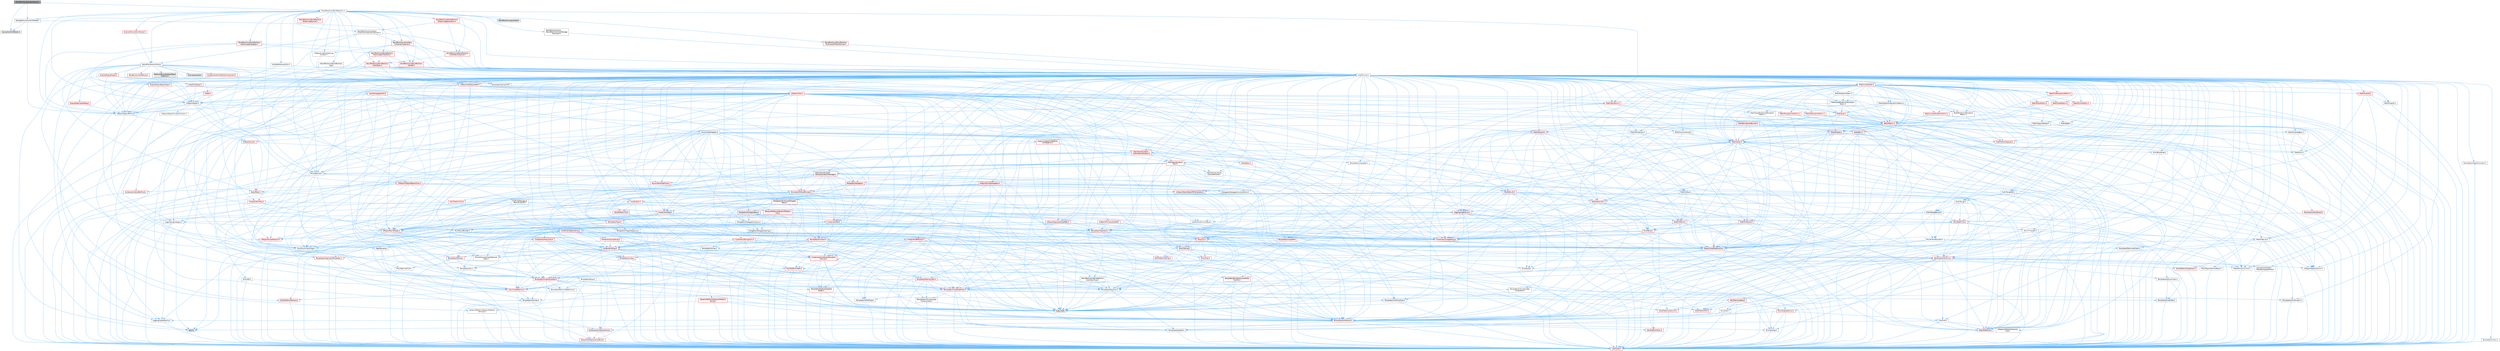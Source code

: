 digraph "WorldPartitionBuilderHelpers.h"
{
 // INTERACTIVE_SVG=YES
 // LATEX_PDF_SIZE
  bgcolor="transparent";
  edge [fontname=Helvetica,fontsize=10,labelfontname=Helvetica,labelfontsize=10];
  node [fontname=Helvetica,fontsize=10,shape=box,height=0.2,width=0.4];
  Node1 [id="Node000001",label="WorldPartitionBuilderHelpers.h",height=0.2,width=0.4,color="gray40", fillcolor="grey60", style="filled", fontcolor="black",tooltip=" "];
  Node1 -> Node2 [id="edge1_Node000001_Node000002",color="steelblue1",style="solid",tooltip=" "];
  Node2 [id="Node000002",label="SourceControlHelpers.h",height=0.2,width=0.4,color="grey60", fillcolor="#E0E0E0", style="filled",tooltip=" "];
  Node1 -> Node3 [id="edge2_Node000001_Node000003",color="steelblue1",style="solid",tooltip=" "];
  Node3 [id="Node000003",label="PackageSourceControlHelper.h",height=0.2,width=0.4,color="grey40", fillcolor="white", style="filled",URL="$d3/dec/PackageSourceControlHelper_8h.html",tooltip=" "];
  Node3 -> Node4 [id="edge3_Node000003_Node000004",color="steelblue1",style="solid",tooltip=" "];
  Node4 [id="Node000004",label="CoreMinimal.h",height=0.2,width=0.4,color="grey40", fillcolor="white", style="filled",URL="$d7/d67/CoreMinimal_8h.html",tooltip=" "];
  Node4 -> Node5 [id="edge4_Node000004_Node000005",color="steelblue1",style="solid",tooltip=" "];
  Node5 [id="Node000005",label="CoreTypes.h",height=0.2,width=0.4,color="red", fillcolor="#FFF0F0", style="filled",URL="$dc/dec/CoreTypes_8h.html",tooltip=" "];
  Node4 -> Node19 [id="edge5_Node000004_Node000019",color="steelblue1",style="solid",tooltip=" "];
  Node19 [id="Node000019",label="CoreFwd.h",height=0.2,width=0.4,color="grey40", fillcolor="white", style="filled",URL="$d1/d1e/CoreFwd_8h.html",tooltip=" "];
  Node19 -> Node5 [id="edge6_Node000019_Node000005",color="steelblue1",style="solid",tooltip=" "];
  Node19 -> Node20 [id="edge7_Node000019_Node000020",color="steelblue1",style="solid",tooltip=" "];
  Node20 [id="Node000020",label="Containers/ContainersFwd.h",height=0.2,width=0.4,color="red", fillcolor="#FFF0F0", style="filled",URL="$d4/d0a/ContainersFwd_8h.html",tooltip=" "];
  Node20 -> Node5 [id="edge8_Node000020_Node000005",color="steelblue1",style="solid",tooltip=" "];
  Node20 -> Node21 [id="edge9_Node000020_Node000021",color="steelblue1",style="solid",tooltip=" "];
  Node21 [id="Node000021",label="Traits/IsContiguousContainer.h",height=0.2,width=0.4,color="red", fillcolor="#FFF0F0", style="filled",URL="$d5/d3c/IsContiguousContainer_8h.html",tooltip=" "];
  Node21 -> Node5 [id="edge10_Node000021_Node000005",color="steelblue1",style="solid",tooltip=" "];
  Node19 -> Node24 [id="edge11_Node000019_Node000024",color="steelblue1",style="solid",tooltip=" "];
  Node24 [id="Node000024",label="Math/MathFwd.h",height=0.2,width=0.4,color="red", fillcolor="#FFF0F0", style="filled",URL="$d2/d10/MathFwd_8h.html",tooltip=" "];
  Node19 -> Node25 [id="edge12_Node000019_Node000025",color="steelblue1",style="solid",tooltip=" "];
  Node25 [id="Node000025",label="UObject/UObjectHierarchy\lFwd.h",height=0.2,width=0.4,color="grey40", fillcolor="white", style="filled",URL="$d3/d13/UObjectHierarchyFwd_8h.html",tooltip=" "];
  Node4 -> Node25 [id="edge13_Node000004_Node000025",color="steelblue1",style="solid",tooltip=" "];
  Node4 -> Node20 [id="edge14_Node000004_Node000020",color="steelblue1",style="solid",tooltip=" "];
  Node4 -> Node26 [id="edge15_Node000004_Node000026",color="steelblue1",style="solid",tooltip=" "];
  Node26 [id="Node000026",label="Misc/VarArgs.h",height=0.2,width=0.4,color="grey40", fillcolor="white", style="filled",URL="$d5/d6f/VarArgs_8h.html",tooltip=" "];
  Node26 -> Node5 [id="edge16_Node000026_Node000005",color="steelblue1",style="solid",tooltip=" "];
  Node4 -> Node27 [id="edge17_Node000004_Node000027",color="steelblue1",style="solid",tooltip=" "];
  Node27 [id="Node000027",label="Logging/LogVerbosity.h",height=0.2,width=0.4,color="grey40", fillcolor="white", style="filled",URL="$d2/d8f/LogVerbosity_8h.html",tooltip=" "];
  Node27 -> Node5 [id="edge18_Node000027_Node000005",color="steelblue1",style="solid",tooltip=" "];
  Node4 -> Node28 [id="edge19_Node000004_Node000028",color="steelblue1",style="solid",tooltip=" "];
  Node28 [id="Node000028",label="Misc/OutputDevice.h",height=0.2,width=0.4,color="red", fillcolor="#FFF0F0", style="filled",URL="$d7/d32/OutputDevice_8h.html",tooltip=" "];
  Node28 -> Node19 [id="edge20_Node000028_Node000019",color="steelblue1",style="solid",tooltip=" "];
  Node28 -> Node5 [id="edge21_Node000028_Node000005",color="steelblue1",style="solid",tooltip=" "];
  Node28 -> Node27 [id="edge22_Node000028_Node000027",color="steelblue1",style="solid",tooltip=" "];
  Node28 -> Node26 [id="edge23_Node000028_Node000026",color="steelblue1",style="solid",tooltip=" "];
  Node4 -> Node34 [id="edge24_Node000004_Node000034",color="steelblue1",style="solid",tooltip=" "];
  Node34 [id="Node000034",label="HAL/PlatformCrt.h",height=0.2,width=0.4,color="red", fillcolor="#FFF0F0", style="filled",URL="$d8/d75/PlatformCrt_8h.html",tooltip=" "];
  Node4 -> Node44 [id="edge25_Node000004_Node000044",color="steelblue1",style="solid",tooltip=" "];
  Node44 [id="Node000044",label="HAL/PlatformMisc.h",height=0.2,width=0.4,color="red", fillcolor="#FFF0F0", style="filled",URL="$d0/df5/PlatformMisc_8h.html",tooltip=" "];
  Node44 -> Node5 [id="edge26_Node000044_Node000005",color="steelblue1",style="solid",tooltip=" "];
  Node4 -> Node63 [id="edge27_Node000004_Node000063",color="steelblue1",style="solid",tooltip=" "];
  Node63 [id="Node000063",label="Misc/AssertionMacros.h",height=0.2,width=0.4,color="red", fillcolor="#FFF0F0", style="filled",URL="$d0/dfa/AssertionMacros_8h.html",tooltip=" "];
  Node63 -> Node5 [id="edge28_Node000063_Node000005",color="steelblue1",style="solid",tooltip=" "];
  Node63 -> Node44 [id="edge29_Node000063_Node000044",color="steelblue1",style="solid",tooltip=" "];
  Node63 -> Node64 [id="edge30_Node000063_Node000064",color="steelblue1",style="solid",tooltip=" "];
  Node64 [id="Node000064",label="Templates/EnableIf.h",height=0.2,width=0.4,color="grey40", fillcolor="white", style="filled",URL="$d7/d60/EnableIf_8h.html",tooltip=" "];
  Node64 -> Node5 [id="edge31_Node000064_Node000005",color="steelblue1",style="solid",tooltip=" "];
  Node63 -> Node26 [id="edge32_Node000063_Node000026",color="steelblue1",style="solid",tooltip=" "];
  Node63 -> Node71 [id="edge33_Node000063_Node000071",color="steelblue1",style="solid",tooltip=" "];
  Node71 [id="Node000071",label="atomic",height=0.2,width=0.4,color="grey60", fillcolor="#E0E0E0", style="filled",tooltip=" "];
  Node4 -> Node72 [id="edge34_Node000004_Node000072",color="steelblue1",style="solid",tooltip=" "];
  Node72 [id="Node000072",label="Templates/IsPointer.h",height=0.2,width=0.4,color="grey40", fillcolor="white", style="filled",URL="$d7/d05/IsPointer_8h.html",tooltip=" "];
  Node72 -> Node5 [id="edge35_Node000072_Node000005",color="steelblue1",style="solid",tooltip=" "];
  Node4 -> Node73 [id="edge36_Node000004_Node000073",color="steelblue1",style="solid",tooltip=" "];
  Node73 [id="Node000073",label="HAL/PlatformMemory.h",height=0.2,width=0.4,color="red", fillcolor="#FFF0F0", style="filled",URL="$de/d68/PlatformMemory_8h.html",tooltip=" "];
  Node73 -> Node5 [id="edge37_Node000073_Node000005",color="steelblue1",style="solid",tooltip=" "];
  Node4 -> Node56 [id="edge38_Node000004_Node000056",color="steelblue1",style="solid",tooltip=" "];
  Node56 [id="Node000056",label="HAL/PlatformAtomics.h",height=0.2,width=0.4,color="red", fillcolor="#FFF0F0", style="filled",URL="$d3/d36/PlatformAtomics_8h.html",tooltip=" "];
  Node56 -> Node5 [id="edge39_Node000056_Node000005",color="steelblue1",style="solid",tooltip=" "];
  Node4 -> Node78 [id="edge40_Node000004_Node000078",color="steelblue1",style="solid",tooltip=" "];
  Node78 [id="Node000078",label="Misc/Exec.h",height=0.2,width=0.4,color="grey40", fillcolor="white", style="filled",URL="$de/ddb/Exec_8h.html",tooltip=" "];
  Node78 -> Node5 [id="edge41_Node000078_Node000005",color="steelblue1",style="solid",tooltip=" "];
  Node78 -> Node63 [id="edge42_Node000078_Node000063",color="steelblue1",style="solid",tooltip=" "];
  Node4 -> Node79 [id="edge43_Node000004_Node000079",color="steelblue1",style="solid",tooltip=" "];
  Node79 [id="Node000079",label="HAL/MemoryBase.h",height=0.2,width=0.4,color="red", fillcolor="#FFF0F0", style="filled",URL="$d6/d9f/MemoryBase_8h.html",tooltip=" "];
  Node79 -> Node5 [id="edge44_Node000079_Node000005",color="steelblue1",style="solid",tooltip=" "];
  Node79 -> Node56 [id="edge45_Node000079_Node000056",color="steelblue1",style="solid",tooltip=" "];
  Node79 -> Node34 [id="edge46_Node000079_Node000034",color="steelblue1",style="solid",tooltip=" "];
  Node79 -> Node78 [id="edge47_Node000079_Node000078",color="steelblue1",style="solid",tooltip=" "];
  Node79 -> Node28 [id="edge48_Node000079_Node000028",color="steelblue1",style="solid",tooltip=" "];
  Node4 -> Node89 [id="edge49_Node000004_Node000089",color="steelblue1",style="solid",tooltip=" "];
  Node89 [id="Node000089",label="HAL/UnrealMemory.h",height=0.2,width=0.4,color="red", fillcolor="#FFF0F0", style="filled",URL="$d9/d96/UnrealMemory_8h.html",tooltip=" "];
  Node89 -> Node5 [id="edge50_Node000089_Node000005",color="steelblue1",style="solid",tooltip=" "];
  Node89 -> Node79 [id="edge51_Node000089_Node000079",color="steelblue1",style="solid",tooltip=" "];
  Node89 -> Node73 [id="edge52_Node000089_Node000073",color="steelblue1",style="solid",tooltip=" "];
  Node89 -> Node72 [id="edge53_Node000089_Node000072",color="steelblue1",style="solid",tooltip=" "];
  Node4 -> Node91 [id="edge54_Node000004_Node000091",color="steelblue1",style="solid",tooltip=" "];
  Node91 [id="Node000091",label="Templates/IsArithmetic.h",height=0.2,width=0.4,color="grey40", fillcolor="white", style="filled",URL="$d2/d5d/IsArithmetic_8h.html",tooltip=" "];
  Node91 -> Node5 [id="edge55_Node000091_Node000005",color="steelblue1",style="solid",tooltip=" "];
  Node4 -> Node85 [id="edge56_Node000004_Node000085",color="steelblue1",style="solid",tooltip=" "];
  Node85 [id="Node000085",label="Templates/AndOrNot.h",height=0.2,width=0.4,color="grey40", fillcolor="white", style="filled",URL="$db/d0a/AndOrNot_8h.html",tooltip=" "];
  Node85 -> Node5 [id="edge57_Node000085_Node000005",color="steelblue1",style="solid",tooltip=" "];
  Node4 -> Node92 [id="edge58_Node000004_Node000092",color="steelblue1",style="solid",tooltip=" "];
  Node92 [id="Node000092",label="Templates/IsPODType.h",height=0.2,width=0.4,color="grey40", fillcolor="white", style="filled",URL="$d7/db1/IsPODType_8h.html",tooltip=" "];
  Node92 -> Node5 [id="edge59_Node000092_Node000005",color="steelblue1",style="solid",tooltip=" "];
  Node4 -> Node93 [id="edge60_Node000004_Node000093",color="steelblue1",style="solid",tooltip=" "];
  Node93 [id="Node000093",label="Templates/IsUECoreType.h",height=0.2,width=0.4,color="grey40", fillcolor="white", style="filled",URL="$d1/db8/IsUECoreType_8h.html",tooltip=" "];
  Node93 -> Node5 [id="edge61_Node000093_Node000005",color="steelblue1",style="solid",tooltip=" "];
  Node93 -> Node9 [id="edge62_Node000093_Node000009",color="steelblue1",style="solid",tooltip=" "];
  Node9 [id="Node000009",label="type_traits",height=0.2,width=0.4,color="grey60", fillcolor="#E0E0E0", style="filled",tooltip=" "];
  Node4 -> Node86 [id="edge63_Node000004_Node000086",color="steelblue1",style="solid",tooltip=" "];
  Node86 [id="Node000086",label="Templates/IsTriviallyCopy\lConstructible.h",height=0.2,width=0.4,color="grey40", fillcolor="white", style="filled",URL="$d3/d78/IsTriviallyCopyConstructible_8h.html",tooltip=" "];
  Node86 -> Node5 [id="edge64_Node000086_Node000005",color="steelblue1",style="solid",tooltip=" "];
  Node86 -> Node9 [id="edge65_Node000086_Node000009",color="steelblue1",style="solid",tooltip=" "];
  Node4 -> Node94 [id="edge66_Node000004_Node000094",color="steelblue1",style="solid",tooltip=" "];
  Node94 [id="Node000094",label="Templates/UnrealTypeTraits.h",height=0.2,width=0.4,color="red", fillcolor="#FFF0F0", style="filled",URL="$d2/d2d/UnrealTypeTraits_8h.html",tooltip=" "];
  Node94 -> Node5 [id="edge67_Node000094_Node000005",color="steelblue1",style="solid",tooltip=" "];
  Node94 -> Node72 [id="edge68_Node000094_Node000072",color="steelblue1",style="solid",tooltip=" "];
  Node94 -> Node63 [id="edge69_Node000094_Node000063",color="steelblue1",style="solid",tooltip=" "];
  Node94 -> Node85 [id="edge70_Node000094_Node000085",color="steelblue1",style="solid",tooltip=" "];
  Node94 -> Node64 [id="edge71_Node000094_Node000064",color="steelblue1",style="solid",tooltip=" "];
  Node94 -> Node91 [id="edge72_Node000094_Node000091",color="steelblue1",style="solid",tooltip=" "];
  Node94 -> Node92 [id="edge73_Node000094_Node000092",color="steelblue1",style="solid",tooltip=" "];
  Node94 -> Node93 [id="edge74_Node000094_Node000093",color="steelblue1",style="solid",tooltip=" "];
  Node94 -> Node86 [id="edge75_Node000094_Node000086",color="steelblue1",style="solid",tooltip=" "];
  Node4 -> Node64 [id="edge76_Node000004_Node000064",color="steelblue1",style="solid",tooltip=" "];
  Node4 -> Node96 [id="edge77_Node000004_Node000096",color="steelblue1",style="solid",tooltip=" "];
  Node96 [id="Node000096",label="Templates/RemoveReference.h",height=0.2,width=0.4,color="grey40", fillcolor="white", style="filled",URL="$da/dbe/RemoveReference_8h.html",tooltip=" "];
  Node96 -> Node5 [id="edge78_Node000096_Node000005",color="steelblue1",style="solid",tooltip=" "];
  Node4 -> Node97 [id="edge79_Node000004_Node000097",color="steelblue1",style="solid",tooltip=" "];
  Node97 [id="Node000097",label="Templates/IntegralConstant.h",height=0.2,width=0.4,color="grey40", fillcolor="white", style="filled",URL="$db/d1b/IntegralConstant_8h.html",tooltip=" "];
  Node97 -> Node5 [id="edge80_Node000097_Node000005",color="steelblue1",style="solid",tooltip=" "];
  Node4 -> Node98 [id="edge81_Node000004_Node000098",color="steelblue1",style="solid",tooltip=" "];
  Node98 [id="Node000098",label="Templates/IsClass.h",height=0.2,width=0.4,color="grey40", fillcolor="white", style="filled",URL="$db/dcb/IsClass_8h.html",tooltip=" "];
  Node98 -> Node5 [id="edge82_Node000098_Node000005",color="steelblue1",style="solid",tooltip=" "];
  Node4 -> Node99 [id="edge83_Node000004_Node000099",color="steelblue1",style="solid",tooltip=" "];
  Node99 [id="Node000099",label="Templates/TypeCompatible\lBytes.h",height=0.2,width=0.4,color="red", fillcolor="#FFF0F0", style="filled",URL="$df/d0a/TypeCompatibleBytes_8h.html",tooltip=" "];
  Node99 -> Node5 [id="edge84_Node000099_Node000005",color="steelblue1",style="solid",tooltip=" "];
  Node99 -> Node9 [id="edge85_Node000099_Node000009",color="steelblue1",style="solid",tooltip=" "];
  Node4 -> Node21 [id="edge86_Node000004_Node000021",color="steelblue1",style="solid",tooltip=" "];
  Node4 -> Node100 [id="edge87_Node000004_Node000100",color="steelblue1",style="solid",tooltip=" "];
  Node100 [id="Node000100",label="Templates/UnrealTemplate.h",height=0.2,width=0.4,color="red", fillcolor="#FFF0F0", style="filled",URL="$d4/d24/UnrealTemplate_8h.html",tooltip=" "];
  Node100 -> Node5 [id="edge88_Node000100_Node000005",color="steelblue1",style="solid",tooltip=" "];
  Node100 -> Node72 [id="edge89_Node000100_Node000072",color="steelblue1",style="solid",tooltip=" "];
  Node100 -> Node89 [id="edge90_Node000100_Node000089",color="steelblue1",style="solid",tooltip=" "];
  Node100 -> Node94 [id="edge91_Node000100_Node000094",color="steelblue1",style="solid",tooltip=" "];
  Node100 -> Node96 [id="edge92_Node000100_Node000096",color="steelblue1",style="solid",tooltip=" "];
  Node100 -> Node66 [id="edge93_Node000100_Node000066",color="steelblue1",style="solid",tooltip=" "];
  Node66 [id="Node000066",label="Templates/Requires.h",height=0.2,width=0.4,color="grey40", fillcolor="white", style="filled",URL="$dc/d96/Requires_8h.html",tooltip=" "];
  Node66 -> Node64 [id="edge94_Node000066_Node000064",color="steelblue1",style="solid",tooltip=" "];
  Node66 -> Node9 [id="edge95_Node000066_Node000009",color="steelblue1",style="solid",tooltip=" "];
  Node100 -> Node99 [id="edge96_Node000100_Node000099",color="steelblue1",style="solid",tooltip=" "];
  Node100 -> Node21 [id="edge97_Node000100_Node000021",color="steelblue1",style="solid",tooltip=" "];
  Node100 -> Node9 [id="edge98_Node000100_Node000009",color="steelblue1",style="solid",tooltip=" "];
  Node4 -> Node49 [id="edge99_Node000004_Node000049",color="steelblue1",style="solid",tooltip=" "];
  Node49 [id="Node000049",label="Math/NumericLimits.h",height=0.2,width=0.4,color="grey40", fillcolor="white", style="filled",URL="$df/d1b/NumericLimits_8h.html",tooltip=" "];
  Node49 -> Node5 [id="edge100_Node000049_Node000005",color="steelblue1",style="solid",tooltip=" "];
  Node4 -> Node104 [id="edge101_Node000004_Node000104",color="steelblue1",style="solid",tooltip=" "];
  Node104 [id="Node000104",label="HAL/PlatformMath.h",height=0.2,width=0.4,color="red", fillcolor="#FFF0F0", style="filled",URL="$dc/d53/PlatformMath_8h.html",tooltip=" "];
  Node104 -> Node5 [id="edge102_Node000104_Node000005",color="steelblue1",style="solid",tooltip=" "];
  Node4 -> Node87 [id="edge103_Node000004_Node000087",color="steelblue1",style="solid",tooltip=" "];
  Node87 [id="Node000087",label="Templates/IsTriviallyCopy\lAssignable.h",height=0.2,width=0.4,color="grey40", fillcolor="white", style="filled",URL="$d2/df2/IsTriviallyCopyAssignable_8h.html",tooltip=" "];
  Node87 -> Node5 [id="edge104_Node000087_Node000005",color="steelblue1",style="solid",tooltip=" "];
  Node87 -> Node9 [id="edge105_Node000087_Node000009",color="steelblue1",style="solid",tooltip=" "];
  Node4 -> Node112 [id="edge106_Node000004_Node000112",color="steelblue1",style="solid",tooltip=" "];
  Node112 [id="Node000112",label="Templates/MemoryOps.h",height=0.2,width=0.4,color="red", fillcolor="#FFF0F0", style="filled",URL="$db/dea/MemoryOps_8h.html",tooltip=" "];
  Node112 -> Node5 [id="edge107_Node000112_Node000005",color="steelblue1",style="solid",tooltip=" "];
  Node112 -> Node89 [id="edge108_Node000112_Node000089",color="steelblue1",style="solid",tooltip=" "];
  Node112 -> Node87 [id="edge109_Node000112_Node000087",color="steelblue1",style="solid",tooltip=" "];
  Node112 -> Node86 [id="edge110_Node000112_Node000086",color="steelblue1",style="solid",tooltip=" "];
  Node112 -> Node66 [id="edge111_Node000112_Node000066",color="steelblue1",style="solid",tooltip=" "];
  Node112 -> Node94 [id="edge112_Node000112_Node000094",color="steelblue1",style="solid",tooltip=" "];
  Node112 -> Node9 [id="edge113_Node000112_Node000009",color="steelblue1",style="solid",tooltip=" "];
  Node4 -> Node113 [id="edge114_Node000004_Node000113",color="steelblue1",style="solid",tooltip=" "];
  Node113 [id="Node000113",label="Containers/ContainerAllocation\lPolicies.h",height=0.2,width=0.4,color="red", fillcolor="#FFF0F0", style="filled",URL="$d7/dff/ContainerAllocationPolicies_8h.html",tooltip=" "];
  Node113 -> Node5 [id="edge115_Node000113_Node000005",color="steelblue1",style="solid",tooltip=" "];
  Node113 -> Node113 [id="edge116_Node000113_Node000113",color="steelblue1",style="solid",tooltip=" "];
  Node113 -> Node104 [id="edge117_Node000113_Node000104",color="steelblue1",style="solid",tooltip=" "];
  Node113 -> Node89 [id="edge118_Node000113_Node000089",color="steelblue1",style="solid",tooltip=" "];
  Node113 -> Node49 [id="edge119_Node000113_Node000049",color="steelblue1",style="solid",tooltip=" "];
  Node113 -> Node63 [id="edge120_Node000113_Node000063",color="steelblue1",style="solid",tooltip=" "];
  Node113 -> Node112 [id="edge121_Node000113_Node000112",color="steelblue1",style="solid",tooltip=" "];
  Node113 -> Node99 [id="edge122_Node000113_Node000099",color="steelblue1",style="solid",tooltip=" "];
  Node113 -> Node9 [id="edge123_Node000113_Node000009",color="steelblue1",style="solid",tooltip=" "];
  Node4 -> Node116 [id="edge124_Node000004_Node000116",color="steelblue1",style="solid",tooltip=" "];
  Node116 [id="Node000116",label="Templates/IsEnumClass.h",height=0.2,width=0.4,color="grey40", fillcolor="white", style="filled",URL="$d7/d15/IsEnumClass_8h.html",tooltip=" "];
  Node116 -> Node5 [id="edge125_Node000116_Node000005",color="steelblue1",style="solid",tooltip=" "];
  Node116 -> Node85 [id="edge126_Node000116_Node000085",color="steelblue1",style="solid",tooltip=" "];
  Node4 -> Node117 [id="edge127_Node000004_Node000117",color="steelblue1",style="solid",tooltip=" "];
  Node117 [id="Node000117",label="HAL/PlatformProperties.h",height=0.2,width=0.4,color="red", fillcolor="#FFF0F0", style="filled",URL="$d9/db0/PlatformProperties_8h.html",tooltip=" "];
  Node117 -> Node5 [id="edge128_Node000117_Node000005",color="steelblue1",style="solid",tooltip=" "];
  Node4 -> Node120 [id="edge129_Node000004_Node000120",color="steelblue1",style="solid",tooltip=" "];
  Node120 [id="Node000120",label="Misc/EngineVersionBase.h",height=0.2,width=0.4,color="grey40", fillcolor="white", style="filled",URL="$d5/d2b/EngineVersionBase_8h.html",tooltip=" "];
  Node120 -> Node5 [id="edge130_Node000120_Node000005",color="steelblue1",style="solid",tooltip=" "];
  Node4 -> Node121 [id="edge131_Node000004_Node000121",color="steelblue1",style="solid",tooltip=" "];
  Node121 [id="Node000121",label="Internationalization\l/TextNamespaceFwd.h",height=0.2,width=0.4,color="grey40", fillcolor="white", style="filled",URL="$d8/d97/TextNamespaceFwd_8h.html",tooltip=" "];
  Node121 -> Node5 [id="edge132_Node000121_Node000005",color="steelblue1",style="solid",tooltip=" "];
  Node4 -> Node122 [id="edge133_Node000004_Node000122",color="steelblue1",style="solid",tooltip=" "];
  Node122 [id="Node000122",label="Serialization/Archive.h",height=0.2,width=0.4,color="red", fillcolor="#FFF0F0", style="filled",URL="$d7/d3b/Archive_8h.html",tooltip=" "];
  Node122 -> Node19 [id="edge134_Node000122_Node000019",color="steelblue1",style="solid",tooltip=" "];
  Node122 -> Node5 [id="edge135_Node000122_Node000005",color="steelblue1",style="solid",tooltip=" "];
  Node122 -> Node117 [id="edge136_Node000122_Node000117",color="steelblue1",style="solid",tooltip=" "];
  Node122 -> Node121 [id="edge137_Node000122_Node000121",color="steelblue1",style="solid",tooltip=" "];
  Node122 -> Node24 [id="edge138_Node000122_Node000024",color="steelblue1",style="solid",tooltip=" "];
  Node122 -> Node63 [id="edge139_Node000122_Node000063",color="steelblue1",style="solid",tooltip=" "];
  Node122 -> Node7 [id="edge140_Node000122_Node000007",color="steelblue1",style="solid",tooltip=" "];
  Node7 [id="Node000007",label="Misc/Build.h",height=0.2,width=0.4,color="grey40", fillcolor="white", style="filled",URL="$d3/dbb/Build_8h.html",tooltip=" "];
  Node122 -> Node120 [id="edge141_Node000122_Node000120",color="steelblue1",style="solid",tooltip=" "];
  Node122 -> Node26 [id="edge142_Node000122_Node000026",color="steelblue1",style="solid",tooltip=" "];
  Node122 -> Node64 [id="edge143_Node000122_Node000064",color="steelblue1",style="solid",tooltip=" "];
  Node122 -> Node116 [id="edge144_Node000122_Node000116",color="steelblue1",style="solid",tooltip=" "];
  Node122 -> Node100 [id="edge145_Node000122_Node000100",color="steelblue1",style="solid",tooltip=" "];
  Node122 -> Node125 [id="edge146_Node000122_Node000125",color="steelblue1",style="solid",tooltip=" "];
  Node125 [id="Node000125",label="UObject/ObjectVersion.h",height=0.2,width=0.4,color="grey40", fillcolor="white", style="filled",URL="$da/d63/ObjectVersion_8h.html",tooltip=" "];
  Node125 -> Node5 [id="edge147_Node000125_Node000005",color="steelblue1",style="solid",tooltip=" "];
  Node4 -> Node126 [id="edge148_Node000004_Node000126",color="steelblue1",style="solid",tooltip=" "];
  Node126 [id="Node000126",label="Templates/Less.h",height=0.2,width=0.4,color="grey40", fillcolor="white", style="filled",URL="$de/dc8/Less_8h.html",tooltip=" "];
  Node126 -> Node5 [id="edge149_Node000126_Node000005",color="steelblue1",style="solid",tooltip=" "];
  Node126 -> Node100 [id="edge150_Node000126_Node000100",color="steelblue1",style="solid",tooltip=" "];
  Node4 -> Node127 [id="edge151_Node000004_Node000127",color="steelblue1",style="solid",tooltip=" "];
  Node127 [id="Node000127",label="Templates/Sorting.h",height=0.2,width=0.4,color="red", fillcolor="#FFF0F0", style="filled",URL="$d3/d9e/Sorting_8h.html",tooltip=" "];
  Node127 -> Node5 [id="edge152_Node000127_Node000005",color="steelblue1",style="solid",tooltip=" "];
  Node127 -> Node104 [id="edge153_Node000127_Node000104",color="steelblue1",style="solid",tooltip=" "];
  Node127 -> Node126 [id="edge154_Node000127_Node000126",color="steelblue1",style="solid",tooltip=" "];
  Node4 -> Node138 [id="edge155_Node000004_Node000138",color="steelblue1",style="solid",tooltip=" "];
  Node138 [id="Node000138",label="Misc/Char.h",height=0.2,width=0.4,color="red", fillcolor="#FFF0F0", style="filled",URL="$d0/d58/Char_8h.html",tooltip=" "];
  Node138 -> Node5 [id="edge156_Node000138_Node000005",color="steelblue1",style="solid",tooltip=" "];
  Node138 -> Node9 [id="edge157_Node000138_Node000009",color="steelblue1",style="solid",tooltip=" "];
  Node4 -> Node141 [id="edge158_Node000004_Node000141",color="steelblue1",style="solid",tooltip=" "];
  Node141 [id="Node000141",label="GenericPlatform/GenericPlatform\lStricmp.h",height=0.2,width=0.4,color="grey40", fillcolor="white", style="filled",URL="$d2/d86/GenericPlatformStricmp_8h.html",tooltip=" "];
  Node141 -> Node5 [id="edge159_Node000141_Node000005",color="steelblue1",style="solid",tooltip=" "];
  Node4 -> Node142 [id="edge160_Node000004_Node000142",color="steelblue1",style="solid",tooltip=" "];
  Node142 [id="Node000142",label="GenericPlatform/GenericPlatform\lString.h",height=0.2,width=0.4,color="red", fillcolor="#FFF0F0", style="filled",URL="$dd/d20/GenericPlatformString_8h.html",tooltip=" "];
  Node142 -> Node5 [id="edge161_Node000142_Node000005",color="steelblue1",style="solid",tooltip=" "];
  Node142 -> Node141 [id="edge162_Node000142_Node000141",color="steelblue1",style="solid",tooltip=" "];
  Node142 -> Node64 [id="edge163_Node000142_Node000064",color="steelblue1",style="solid",tooltip=" "];
  Node142 -> Node9 [id="edge164_Node000142_Node000009",color="steelblue1",style="solid",tooltip=" "];
  Node4 -> Node75 [id="edge165_Node000004_Node000075",color="steelblue1",style="solid",tooltip=" "];
  Node75 [id="Node000075",label="HAL/PlatformString.h",height=0.2,width=0.4,color="red", fillcolor="#FFF0F0", style="filled",URL="$db/db5/PlatformString_8h.html",tooltip=" "];
  Node75 -> Node5 [id="edge166_Node000075_Node000005",color="steelblue1",style="solid",tooltip=" "];
  Node4 -> Node145 [id="edge167_Node000004_Node000145",color="steelblue1",style="solid",tooltip=" "];
  Node145 [id="Node000145",label="Misc/CString.h",height=0.2,width=0.4,color="red", fillcolor="#FFF0F0", style="filled",URL="$d2/d49/CString_8h.html",tooltip=" "];
  Node145 -> Node5 [id="edge168_Node000145_Node000005",color="steelblue1",style="solid",tooltip=" "];
  Node145 -> Node34 [id="edge169_Node000145_Node000034",color="steelblue1",style="solid",tooltip=" "];
  Node145 -> Node75 [id="edge170_Node000145_Node000075",color="steelblue1",style="solid",tooltip=" "];
  Node145 -> Node63 [id="edge171_Node000145_Node000063",color="steelblue1",style="solid",tooltip=" "];
  Node145 -> Node138 [id="edge172_Node000145_Node000138",color="steelblue1",style="solid",tooltip=" "];
  Node145 -> Node26 [id="edge173_Node000145_Node000026",color="steelblue1",style="solid",tooltip=" "];
  Node4 -> Node146 [id="edge174_Node000004_Node000146",color="steelblue1",style="solid",tooltip=" "];
  Node146 [id="Node000146",label="Misc/Crc.h",height=0.2,width=0.4,color="red", fillcolor="#FFF0F0", style="filled",URL="$d4/dd2/Crc_8h.html",tooltip=" "];
  Node146 -> Node5 [id="edge175_Node000146_Node000005",color="steelblue1",style="solid",tooltip=" "];
  Node146 -> Node75 [id="edge176_Node000146_Node000075",color="steelblue1",style="solid",tooltip=" "];
  Node146 -> Node63 [id="edge177_Node000146_Node000063",color="steelblue1",style="solid",tooltip=" "];
  Node146 -> Node145 [id="edge178_Node000146_Node000145",color="steelblue1",style="solid",tooltip=" "];
  Node146 -> Node138 [id="edge179_Node000146_Node000138",color="steelblue1",style="solid",tooltip=" "];
  Node146 -> Node94 [id="edge180_Node000146_Node000094",color="steelblue1",style="solid",tooltip=" "];
  Node4 -> Node137 [id="edge181_Node000004_Node000137",color="steelblue1",style="solid",tooltip=" "];
  Node137 [id="Node000137",label="Math/UnrealMathUtility.h",height=0.2,width=0.4,color="red", fillcolor="#FFF0F0", style="filled",URL="$db/db8/UnrealMathUtility_8h.html",tooltip=" "];
  Node137 -> Node5 [id="edge182_Node000137_Node000005",color="steelblue1",style="solid",tooltip=" "];
  Node137 -> Node63 [id="edge183_Node000137_Node000063",color="steelblue1",style="solid",tooltip=" "];
  Node137 -> Node104 [id="edge184_Node000137_Node000104",color="steelblue1",style="solid",tooltip=" "];
  Node137 -> Node24 [id="edge185_Node000137_Node000024",color="steelblue1",style="solid",tooltip=" "];
  Node137 -> Node66 [id="edge186_Node000137_Node000066",color="steelblue1",style="solid",tooltip=" "];
  Node4 -> Node147 [id="edge187_Node000004_Node000147",color="steelblue1",style="solid",tooltip=" "];
  Node147 [id="Node000147",label="Containers/UnrealString.h",height=0.2,width=0.4,color="red", fillcolor="#FFF0F0", style="filled",URL="$d5/dba/UnrealString_8h.html",tooltip=" "];
  Node4 -> Node151 [id="edge188_Node000004_Node000151",color="steelblue1",style="solid",tooltip=" "];
  Node151 [id="Node000151",label="Containers/Array.h",height=0.2,width=0.4,color="red", fillcolor="#FFF0F0", style="filled",URL="$df/dd0/Array_8h.html",tooltip=" "];
  Node151 -> Node5 [id="edge189_Node000151_Node000005",color="steelblue1",style="solid",tooltip=" "];
  Node151 -> Node63 [id="edge190_Node000151_Node000063",color="steelblue1",style="solid",tooltip=" "];
  Node151 -> Node152 [id="edge191_Node000151_Node000152",color="steelblue1",style="solid",tooltip=" "];
  Node152 [id="Node000152",label="Misc/IntrusiveUnsetOptional\lState.h",height=0.2,width=0.4,color="grey40", fillcolor="white", style="filled",URL="$d2/d0a/IntrusiveUnsetOptionalState_8h.html",tooltip=" "];
  Node152 -> Node153 [id="edge192_Node000152_Node000153",color="steelblue1",style="solid",tooltip=" "];
  Node153 [id="Node000153",label="Misc/OptionalFwd.h",height=0.2,width=0.4,color="grey40", fillcolor="white", style="filled",URL="$dc/d50/OptionalFwd_8h.html",tooltip=" "];
  Node151 -> Node89 [id="edge193_Node000151_Node000089",color="steelblue1",style="solid",tooltip=" "];
  Node151 -> Node94 [id="edge194_Node000151_Node000094",color="steelblue1",style="solid",tooltip=" "];
  Node151 -> Node100 [id="edge195_Node000151_Node000100",color="steelblue1",style="solid",tooltip=" "];
  Node151 -> Node113 [id="edge196_Node000151_Node000113",color="steelblue1",style="solid",tooltip=" "];
  Node151 -> Node122 [id="edge197_Node000151_Node000122",color="steelblue1",style="solid",tooltip=" "];
  Node151 -> Node130 [id="edge198_Node000151_Node000130",color="steelblue1",style="solid",tooltip=" "];
  Node130 [id="Node000130",label="Templates/Invoke.h",height=0.2,width=0.4,color="red", fillcolor="#FFF0F0", style="filled",URL="$d7/deb/Invoke_8h.html",tooltip=" "];
  Node130 -> Node5 [id="edge199_Node000130_Node000005",color="steelblue1",style="solid",tooltip=" "];
  Node130 -> Node100 [id="edge200_Node000130_Node000100",color="steelblue1",style="solid",tooltip=" "];
  Node130 -> Node9 [id="edge201_Node000130_Node000009",color="steelblue1",style="solid",tooltip=" "];
  Node151 -> Node126 [id="edge202_Node000151_Node000126",color="steelblue1",style="solid",tooltip=" "];
  Node151 -> Node66 [id="edge203_Node000151_Node000066",color="steelblue1",style="solid",tooltip=" "];
  Node151 -> Node127 [id="edge204_Node000151_Node000127",color="steelblue1",style="solid",tooltip=" "];
  Node151 -> Node174 [id="edge205_Node000151_Node000174",color="steelblue1",style="solid",tooltip=" "];
  Node174 [id="Node000174",label="Templates/AlignmentTemplates.h",height=0.2,width=0.4,color="red", fillcolor="#FFF0F0", style="filled",URL="$dd/d32/AlignmentTemplates_8h.html",tooltip=" "];
  Node174 -> Node5 [id="edge206_Node000174_Node000005",color="steelblue1",style="solid",tooltip=" "];
  Node174 -> Node72 [id="edge207_Node000174_Node000072",color="steelblue1",style="solid",tooltip=" "];
  Node151 -> Node9 [id="edge208_Node000151_Node000009",color="steelblue1",style="solid",tooltip=" "];
  Node4 -> Node175 [id="edge209_Node000004_Node000175",color="steelblue1",style="solid",tooltip=" "];
  Node175 [id="Node000175",label="Misc/FrameNumber.h",height=0.2,width=0.4,color="grey40", fillcolor="white", style="filled",URL="$dd/dbd/FrameNumber_8h.html",tooltip=" "];
  Node175 -> Node5 [id="edge210_Node000175_Node000005",color="steelblue1",style="solid",tooltip=" "];
  Node175 -> Node49 [id="edge211_Node000175_Node000049",color="steelblue1",style="solid",tooltip=" "];
  Node175 -> Node137 [id="edge212_Node000175_Node000137",color="steelblue1",style="solid",tooltip=" "];
  Node175 -> Node64 [id="edge213_Node000175_Node000064",color="steelblue1",style="solid",tooltip=" "];
  Node175 -> Node94 [id="edge214_Node000175_Node000094",color="steelblue1",style="solid",tooltip=" "];
  Node4 -> Node176 [id="edge215_Node000004_Node000176",color="steelblue1",style="solid",tooltip=" "];
  Node176 [id="Node000176",label="Misc/Timespan.h",height=0.2,width=0.4,color="grey40", fillcolor="white", style="filled",URL="$da/dd9/Timespan_8h.html",tooltip=" "];
  Node176 -> Node5 [id="edge216_Node000176_Node000005",color="steelblue1",style="solid",tooltip=" "];
  Node176 -> Node177 [id="edge217_Node000176_Node000177",color="steelblue1",style="solid",tooltip=" "];
  Node177 [id="Node000177",label="Math/Interval.h",height=0.2,width=0.4,color="grey40", fillcolor="white", style="filled",URL="$d1/d55/Interval_8h.html",tooltip=" "];
  Node177 -> Node5 [id="edge218_Node000177_Node000005",color="steelblue1",style="solid",tooltip=" "];
  Node177 -> Node91 [id="edge219_Node000177_Node000091",color="steelblue1",style="solid",tooltip=" "];
  Node177 -> Node94 [id="edge220_Node000177_Node000094",color="steelblue1",style="solid",tooltip=" "];
  Node177 -> Node49 [id="edge221_Node000177_Node000049",color="steelblue1",style="solid",tooltip=" "];
  Node177 -> Node137 [id="edge222_Node000177_Node000137",color="steelblue1",style="solid",tooltip=" "];
  Node176 -> Node137 [id="edge223_Node000176_Node000137",color="steelblue1",style="solid",tooltip=" "];
  Node176 -> Node63 [id="edge224_Node000176_Node000063",color="steelblue1",style="solid",tooltip=" "];
  Node4 -> Node178 [id="edge225_Node000004_Node000178",color="steelblue1",style="solid",tooltip=" "];
  Node178 [id="Node000178",label="Containers/StringConv.h",height=0.2,width=0.4,color="red", fillcolor="#FFF0F0", style="filled",URL="$d3/ddf/StringConv_8h.html",tooltip=" "];
  Node178 -> Node5 [id="edge226_Node000178_Node000005",color="steelblue1",style="solid",tooltip=" "];
  Node178 -> Node63 [id="edge227_Node000178_Node000063",color="steelblue1",style="solid",tooltip=" "];
  Node178 -> Node113 [id="edge228_Node000178_Node000113",color="steelblue1",style="solid",tooltip=" "];
  Node178 -> Node151 [id="edge229_Node000178_Node000151",color="steelblue1",style="solid",tooltip=" "];
  Node178 -> Node145 [id="edge230_Node000178_Node000145",color="steelblue1",style="solid",tooltip=" "];
  Node178 -> Node179 [id="edge231_Node000178_Node000179",color="steelblue1",style="solid",tooltip=" "];
  Node179 [id="Node000179",label="Templates/IsArray.h",height=0.2,width=0.4,color="grey40", fillcolor="white", style="filled",URL="$d8/d8d/IsArray_8h.html",tooltip=" "];
  Node179 -> Node5 [id="edge232_Node000179_Node000005",color="steelblue1",style="solid",tooltip=" "];
  Node178 -> Node100 [id="edge233_Node000178_Node000100",color="steelblue1",style="solid",tooltip=" "];
  Node178 -> Node94 [id="edge234_Node000178_Node000094",color="steelblue1",style="solid",tooltip=" "];
  Node178 -> Node21 [id="edge235_Node000178_Node000021",color="steelblue1",style="solid",tooltip=" "];
  Node178 -> Node9 [id="edge236_Node000178_Node000009",color="steelblue1",style="solid",tooltip=" "];
  Node4 -> Node180 [id="edge237_Node000004_Node000180",color="steelblue1",style="solid",tooltip=" "];
  Node180 [id="Node000180",label="UObject/UnrealNames.h",height=0.2,width=0.4,color="red", fillcolor="#FFF0F0", style="filled",URL="$d8/db1/UnrealNames_8h.html",tooltip=" "];
  Node180 -> Node5 [id="edge238_Node000180_Node000005",color="steelblue1",style="solid",tooltip=" "];
  Node4 -> Node182 [id="edge239_Node000004_Node000182",color="steelblue1",style="solid",tooltip=" "];
  Node182 [id="Node000182",label="UObject/NameTypes.h",height=0.2,width=0.4,color="red", fillcolor="#FFF0F0", style="filled",URL="$d6/d35/NameTypes_8h.html",tooltip=" "];
  Node182 -> Node5 [id="edge240_Node000182_Node000005",color="steelblue1",style="solid",tooltip=" "];
  Node182 -> Node63 [id="edge241_Node000182_Node000063",color="steelblue1",style="solid",tooltip=" "];
  Node182 -> Node89 [id="edge242_Node000182_Node000089",color="steelblue1",style="solid",tooltip=" "];
  Node182 -> Node94 [id="edge243_Node000182_Node000094",color="steelblue1",style="solid",tooltip=" "];
  Node182 -> Node100 [id="edge244_Node000182_Node000100",color="steelblue1",style="solid",tooltip=" "];
  Node182 -> Node147 [id="edge245_Node000182_Node000147",color="steelblue1",style="solid",tooltip=" "];
  Node182 -> Node178 [id="edge246_Node000182_Node000178",color="steelblue1",style="solid",tooltip=" "];
  Node182 -> Node180 [id="edge247_Node000182_Node000180",color="steelblue1",style="solid",tooltip=" "];
  Node182 -> Node152 [id="edge248_Node000182_Node000152",color="steelblue1",style="solid",tooltip=" "];
  Node4 -> Node190 [id="edge249_Node000004_Node000190",color="steelblue1",style="solid",tooltip=" "];
  Node190 [id="Node000190",label="Misc/Parse.h",height=0.2,width=0.4,color="red", fillcolor="#FFF0F0", style="filled",URL="$dc/d71/Parse_8h.html",tooltip=" "];
  Node190 -> Node147 [id="edge250_Node000190_Node000147",color="steelblue1",style="solid",tooltip=" "];
  Node190 -> Node5 [id="edge251_Node000190_Node000005",color="steelblue1",style="solid",tooltip=" "];
  Node190 -> Node34 [id="edge252_Node000190_Node000034",color="steelblue1",style="solid",tooltip=" "];
  Node190 -> Node7 [id="edge253_Node000190_Node000007",color="steelblue1",style="solid",tooltip=" "];
  Node190 -> Node51 [id="edge254_Node000190_Node000051",color="steelblue1",style="solid",tooltip=" "];
  Node51 [id="Node000051",label="Misc/EnumClassFlags.h",height=0.2,width=0.4,color="grey40", fillcolor="white", style="filled",URL="$d8/de7/EnumClassFlags_8h.html",tooltip=" "];
  Node190 -> Node191 [id="edge255_Node000190_Node000191",color="steelblue1",style="solid",tooltip=" "];
  Node191 [id="Node000191",label="Templates/Function.h",height=0.2,width=0.4,color="red", fillcolor="#FFF0F0", style="filled",URL="$df/df5/Function_8h.html",tooltip=" "];
  Node191 -> Node5 [id="edge256_Node000191_Node000005",color="steelblue1",style="solid",tooltip=" "];
  Node191 -> Node63 [id="edge257_Node000191_Node000063",color="steelblue1",style="solid",tooltip=" "];
  Node191 -> Node152 [id="edge258_Node000191_Node000152",color="steelblue1",style="solid",tooltip=" "];
  Node191 -> Node89 [id="edge259_Node000191_Node000089",color="steelblue1",style="solid",tooltip=" "];
  Node191 -> Node94 [id="edge260_Node000191_Node000094",color="steelblue1",style="solid",tooltip=" "];
  Node191 -> Node130 [id="edge261_Node000191_Node000130",color="steelblue1",style="solid",tooltip=" "];
  Node191 -> Node100 [id="edge262_Node000191_Node000100",color="steelblue1",style="solid",tooltip=" "];
  Node191 -> Node66 [id="edge263_Node000191_Node000066",color="steelblue1",style="solid",tooltip=" "];
  Node191 -> Node137 [id="edge264_Node000191_Node000137",color="steelblue1",style="solid",tooltip=" "];
  Node191 -> Node9 [id="edge265_Node000191_Node000009",color="steelblue1",style="solid",tooltip=" "];
  Node4 -> Node174 [id="edge266_Node000004_Node000174",color="steelblue1",style="solid",tooltip=" "];
  Node4 -> Node193 [id="edge267_Node000004_Node000193",color="steelblue1",style="solid",tooltip=" "];
  Node193 [id="Node000193",label="Misc/StructBuilder.h",height=0.2,width=0.4,color="grey40", fillcolor="white", style="filled",URL="$d9/db3/StructBuilder_8h.html",tooltip=" "];
  Node193 -> Node5 [id="edge268_Node000193_Node000005",color="steelblue1",style="solid",tooltip=" "];
  Node193 -> Node137 [id="edge269_Node000193_Node000137",color="steelblue1",style="solid",tooltip=" "];
  Node193 -> Node174 [id="edge270_Node000193_Node000174",color="steelblue1",style="solid",tooltip=" "];
  Node4 -> Node106 [id="edge271_Node000004_Node000106",color="steelblue1",style="solid",tooltip=" "];
  Node106 [id="Node000106",label="Templates/Decay.h",height=0.2,width=0.4,color="grey40", fillcolor="white", style="filled",URL="$dd/d0f/Decay_8h.html",tooltip=" "];
  Node106 -> Node5 [id="edge272_Node000106_Node000005",color="steelblue1",style="solid",tooltip=" "];
  Node106 -> Node96 [id="edge273_Node000106_Node000096",color="steelblue1",style="solid",tooltip=" "];
  Node106 -> Node9 [id="edge274_Node000106_Node000009",color="steelblue1",style="solid",tooltip=" "];
  Node4 -> Node194 [id="edge275_Node000004_Node000194",color="steelblue1",style="solid",tooltip=" "];
  Node194 [id="Node000194",label="Templates/PointerIsConvertible\lFromTo.h",height=0.2,width=0.4,color="red", fillcolor="#FFF0F0", style="filled",URL="$d6/d65/PointerIsConvertibleFromTo_8h.html",tooltip=" "];
  Node194 -> Node5 [id="edge276_Node000194_Node000005",color="steelblue1",style="solid",tooltip=" "];
  Node194 -> Node9 [id="edge277_Node000194_Node000009",color="steelblue1",style="solid",tooltip=" "];
  Node4 -> Node130 [id="edge278_Node000004_Node000130",color="steelblue1",style="solid",tooltip=" "];
  Node4 -> Node191 [id="edge279_Node000004_Node000191",color="steelblue1",style="solid",tooltip=" "];
  Node4 -> Node163 [id="edge280_Node000004_Node000163",color="steelblue1",style="solid",tooltip=" "];
  Node163 [id="Node000163",label="Templates/TypeHash.h",height=0.2,width=0.4,color="red", fillcolor="#FFF0F0", style="filled",URL="$d1/d62/TypeHash_8h.html",tooltip=" "];
  Node163 -> Node5 [id="edge281_Node000163_Node000005",color="steelblue1",style="solid",tooltip=" "];
  Node163 -> Node66 [id="edge282_Node000163_Node000066",color="steelblue1",style="solid",tooltip=" "];
  Node163 -> Node146 [id="edge283_Node000163_Node000146",color="steelblue1",style="solid",tooltip=" "];
  Node163 -> Node9 [id="edge284_Node000163_Node000009",color="steelblue1",style="solid",tooltip=" "];
  Node4 -> Node195 [id="edge285_Node000004_Node000195",color="steelblue1",style="solid",tooltip=" "];
  Node195 [id="Node000195",label="Containers/ScriptArray.h",height=0.2,width=0.4,color="red", fillcolor="#FFF0F0", style="filled",URL="$dc/daf/ScriptArray_8h.html",tooltip=" "];
  Node195 -> Node5 [id="edge286_Node000195_Node000005",color="steelblue1",style="solid",tooltip=" "];
  Node195 -> Node63 [id="edge287_Node000195_Node000063",color="steelblue1",style="solid",tooltip=" "];
  Node195 -> Node89 [id="edge288_Node000195_Node000089",color="steelblue1",style="solid",tooltip=" "];
  Node195 -> Node113 [id="edge289_Node000195_Node000113",color="steelblue1",style="solid",tooltip=" "];
  Node195 -> Node151 [id="edge290_Node000195_Node000151",color="steelblue1",style="solid",tooltip=" "];
  Node4 -> Node196 [id="edge291_Node000004_Node000196",color="steelblue1",style="solid",tooltip=" "];
  Node196 [id="Node000196",label="Containers/BitArray.h",height=0.2,width=0.4,color="red", fillcolor="#FFF0F0", style="filled",URL="$d1/de4/BitArray_8h.html",tooltip=" "];
  Node196 -> Node113 [id="edge292_Node000196_Node000113",color="steelblue1",style="solid",tooltip=" "];
  Node196 -> Node5 [id="edge293_Node000196_Node000005",color="steelblue1",style="solid",tooltip=" "];
  Node196 -> Node56 [id="edge294_Node000196_Node000056",color="steelblue1",style="solid",tooltip=" "];
  Node196 -> Node89 [id="edge295_Node000196_Node000089",color="steelblue1",style="solid",tooltip=" "];
  Node196 -> Node137 [id="edge296_Node000196_Node000137",color="steelblue1",style="solid",tooltip=" "];
  Node196 -> Node63 [id="edge297_Node000196_Node000063",color="steelblue1",style="solid",tooltip=" "];
  Node196 -> Node51 [id="edge298_Node000196_Node000051",color="steelblue1",style="solid",tooltip=" "];
  Node196 -> Node122 [id="edge299_Node000196_Node000122",color="steelblue1",style="solid",tooltip=" "];
  Node196 -> Node64 [id="edge300_Node000196_Node000064",color="steelblue1",style="solid",tooltip=" "];
  Node196 -> Node130 [id="edge301_Node000196_Node000130",color="steelblue1",style="solid",tooltip=" "];
  Node196 -> Node100 [id="edge302_Node000196_Node000100",color="steelblue1",style="solid",tooltip=" "];
  Node196 -> Node94 [id="edge303_Node000196_Node000094",color="steelblue1",style="solid",tooltip=" "];
  Node4 -> Node197 [id="edge304_Node000004_Node000197",color="steelblue1",style="solid",tooltip=" "];
  Node197 [id="Node000197",label="Containers/SparseArray.h",height=0.2,width=0.4,color="red", fillcolor="#FFF0F0", style="filled",URL="$d5/dbf/SparseArray_8h.html",tooltip=" "];
  Node197 -> Node5 [id="edge305_Node000197_Node000005",color="steelblue1",style="solid",tooltip=" "];
  Node197 -> Node63 [id="edge306_Node000197_Node000063",color="steelblue1",style="solid",tooltip=" "];
  Node197 -> Node89 [id="edge307_Node000197_Node000089",color="steelblue1",style="solid",tooltip=" "];
  Node197 -> Node94 [id="edge308_Node000197_Node000094",color="steelblue1",style="solid",tooltip=" "];
  Node197 -> Node100 [id="edge309_Node000197_Node000100",color="steelblue1",style="solid",tooltip=" "];
  Node197 -> Node113 [id="edge310_Node000197_Node000113",color="steelblue1",style="solid",tooltip=" "];
  Node197 -> Node126 [id="edge311_Node000197_Node000126",color="steelblue1",style="solid",tooltip=" "];
  Node197 -> Node151 [id="edge312_Node000197_Node000151",color="steelblue1",style="solid",tooltip=" "];
  Node197 -> Node137 [id="edge313_Node000197_Node000137",color="steelblue1",style="solid",tooltip=" "];
  Node197 -> Node195 [id="edge314_Node000197_Node000195",color="steelblue1",style="solid",tooltip=" "];
  Node197 -> Node196 [id="edge315_Node000197_Node000196",color="steelblue1",style="solid",tooltip=" "];
  Node197 -> Node147 [id="edge316_Node000197_Node000147",color="steelblue1",style="solid",tooltip=" "];
  Node197 -> Node152 [id="edge317_Node000197_Node000152",color="steelblue1",style="solid",tooltip=" "];
  Node4 -> Node213 [id="edge318_Node000004_Node000213",color="steelblue1",style="solid",tooltip=" "];
  Node213 [id="Node000213",label="Containers/Set.h",height=0.2,width=0.4,color="red", fillcolor="#FFF0F0", style="filled",URL="$d4/d45/Set_8h.html",tooltip=" "];
  Node213 -> Node113 [id="edge319_Node000213_Node000113",color="steelblue1",style="solid",tooltip=" "];
  Node213 -> Node197 [id="edge320_Node000213_Node000197",color="steelblue1",style="solid",tooltip=" "];
  Node213 -> Node20 [id="edge321_Node000213_Node000020",color="steelblue1",style="solid",tooltip=" "];
  Node213 -> Node137 [id="edge322_Node000213_Node000137",color="steelblue1",style="solid",tooltip=" "];
  Node213 -> Node63 [id="edge323_Node000213_Node000063",color="steelblue1",style="solid",tooltip=" "];
  Node213 -> Node193 [id="edge324_Node000213_Node000193",color="steelblue1",style="solid",tooltip=" "];
  Node213 -> Node191 [id="edge325_Node000213_Node000191",color="steelblue1",style="solid",tooltip=" "];
  Node213 -> Node127 [id="edge326_Node000213_Node000127",color="steelblue1",style="solid",tooltip=" "];
  Node213 -> Node163 [id="edge327_Node000213_Node000163",color="steelblue1",style="solid",tooltip=" "];
  Node213 -> Node100 [id="edge328_Node000213_Node000100",color="steelblue1",style="solid",tooltip=" "];
  Node213 -> Node9 [id="edge329_Node000213_Node000009",color="steelblue1",style="solid",tooltip=" "];
  Node4 -> Node216 [id="edge330_Node000004_Node000216",color="steelblue1",style="solid",tooltip=" "];
  Node216 [id="Node000216",label="Algo/Reverse.h",height=0.2,width=0.4,color="grey40", fillcolor="white", style="filled",URL="$d5/d93/Reverse_8h.html",tooltip=" "];
  Node216 -> Node5 [id="edge331_Node000216_Node000005",color="steelblue1",style="solid",tooltip=" "];
  Node216 -> Node100 [id="edge332_Node000216_Node000100",color="steelblue1",style="solid",tooltip=" "];
  Node4 -> Node217 [id="edge333_Node000004_Node000217",color="steelblue1",style="solid",tooltip=" "];
  Node217 [id="Node000217",label="Containers/Map.h",height=0.2,width=0.4,color="red", fillcolor="#FFF0F0", style="filled",URL="$df/d79/Map_8h.html",tooltip=" "];
  Node217 -> Node5 [id="edge334_Node000217_Node000005",color="steelblue1",style="solid",tooltip=" "];
  Node217 -> Node216 [id="edge335_Node000217_Node000216",color="steelblue1",style="solid",tooltip=" "];
  Node217 -> Node213 [id="edge336_Node000217_Node000213",color="steelblue1",style="solid",tooltip=" "];
  Node217 -> Node147 [id="edge337_Node000217_Node000147",color="steelblue1",style="solid",tooltip=" "];
  Node217 -> Node63 [id="edge338_Node000217_Node000063",color="steelblue1",style="solid",tooltip=" "];
  Node217 -> Node193 [id="edge339_Node000217_Node000193",color="steelblue1",style="solid",tooltip=" "];
  Node217 -> Node191 [id="edge340_Node000217_Node000191",color="steelblue1",style="solid",tooltip=" "];
  Node217 -> Node127 [id="edge341_Node000217_Node000127",color="steelblue1",style="solid",tooltip=" "];
  Node217 -> Node218 [id="edge342_Node000217_Node000218",color="steelblue1",style="solid",tooltip=" "];
  Node218 [id="Node000218",label="Templates/Tuple.h",height=0.2,width=0.4,color="red", fillcolor="#FFF0F0", style="filled",URL="$d2/d4f/Tuple_8h.html",tooltip=" "];
  Node218 -> Node5 [id="edge343_Node000218_Node000005",color="steelblue1",style="solid",tooltip=" "];
  Node218 -> Node100 [id="edge344_Node000218_Node000100",color="steelblue1",style="solid",tooltip=" "];
  Node218 -> Node219 [id="edge345_Node000218_Node000219",color="steelblue1",style="solid",tooltip=" "];
  Node219 [id="Node000219",label="Delegates/IntegerSequence.h",height=0.2,width=0.4,color="grey40", fillcolor="white", style="filled",URL="$d2/dcc/IntegerSequence_8h.html",tooltip=" "];
  Node219 -> Node5 [id="edge346_Node000219_Node000005",color="steelblue1",style="solid",tooltip=" "];
  Node218 -> Node130 [id="edge347_Node000218_Node000130",color="steelblue1",style="solid",tooltip=" "];
  Node218 -> Node66 [id="edge348_Node000218_Node000066",color="steelblue1",style="solid",tooltip=" "];
  Node218 -> Node163 [id="edge349_Node000218_Node000163",color="steelblue1",style="solid",tooltip=" "];
  Node218 -> Node9 [id="edge350_Node000218_Node000009",color="steelblue1",style="solid",tooltip=" "];
  Node217 -> Node100 [id="edge351_Node000217_Node000100",color="steelblue1",style="solid",tooltip=" "];
  Node217 -> Node94 [id="edge352_Node000217_Node000094",color="steelblue1",style="solid",tooltip=" "];
  Node217 -> Node9 [id="edge353_Node000217_Node000009",color="steelblue1",style="solid",tooltip=" "];
  Node4 -> Node221 [id="edge354_Node000004_Node000221",color="steelblue1",style="solid",tooltip=" "];
  Node221 [id="Node000221",label="Math/IntPoint.h",height=0.2,width=0.4,color="red", fillcolor="#FFF0F0", style="filled",URL="$d3/df7/IntPoint_8h.html",tooltip=" "];
  Node221 -> Node5 [id="edge355_Node000221_Node000005",color="steelblue1",style="solid",tooltip=" "];
  Node221 -> Node63 [id="edge356_Node000221_Node000063",color="steelblue1",style="solid",tooltip=" "];
  Node221 -> Node190 [id="edge357_Node000221_Node000190",color="steelblue1",style="solid",tooltip=" "];
  Node221 -> Node24 [id="edge358_Node000221_Node000024",color="steelblue1",style="solid",tooltip=" "];
  Node221 -> Node137 [id="edge359_Node000221_Node000137",color="steelblue1",style="solid",tooltip=" "];
  Node221 -> Node147 [id="edge360_Node000221_Node000147",color="steelblue1",style="solid",tooltip=" "];
  Node221 -> Node163 [id="edge361_Node000221_Node000163",color="steelblue1",style="solid",tooltip=" "];
  Node4 -> Node223 [id="edge362_Node000004_Node000223",color="steelblue1",style="solid",tooltip=" "];
  Node223 [id="Node000223",label="Math/IntVector.h",height=0.2,width=0.4,color="red", fillcolor="#FFF0F0", style="filled",URL="$d7/d44/IntVector_8h.html",tooltip=" "];
  Node223 -> Node5 [id="edge363_Node000223_Node000005",color="steelblue1",style="solid",tooltip=" "];
  Node223 -> Node146 [id="edge364_Node000223_Node000146",color="steelblue1",style="solid",tooltip=" "];
  Node223 -> Node190 [id="edge365_Node000223_Node000190",color="steelblue1",style="solid",tooltip=" "];
  Node223 -> Node24 [id="edge366_Node000223_Node000024",color="steelblue1",style="solid",tooltip=" "];
  Node223 -> Node137 [id="edge367_Node000223_Node000137",color="steelblue1",style="solid",tooltip=" "];
  Node223 -> Node147 [id="edge368_Node000223_Node000147",color="steelblue1",style="solid",tooltip=" "];
  Node4 -> Node224 [id="edge369_Node000004_Node000224",color="steelblue1",style="solid",tooltip=" "];
  Node224 [id="Node000224",label="Logging/LogCategory.h",height=0.2,width=0.4,color="grey40", fillcolor="white", style="filled",URL="$d9/d36/LogCategory_8h.html",tooltip=" "];
  Node224 -> Node5 [id="edge370_Node000224_Node000005",color="steelblue1",style="solid",tooltip=" "];
  Node224 -> Node27 [id="edge371_Node000224_Node000027",color="steelblue1",style="solid",tooltip=" "];
  Node224 -> Node182 [id="edge372_Node000224_Node000182",color="steelblue1",style="solid",tooltip=" "];
  Node4 -> Node225 [id="edge373_Node000004_Node000225",color="steelblue1",style="solid",tooltip=" "];
  Node225 [id="Node000225",label="Logging/LogMacros.h",height=0.2,width=0.4,color="red", fillcolor="#FFF0F0", style="filled",URL="$d0/d16/LogMacros_8h.html",tooltip=" "];
  Node225 -> Node147 [id="edge374_Node000225_Node000147",color="steelblue1",style="solid",tooltip=" "];
  Node225 -> Node5 [id="edge375_Node000225_Node000005",color="steelblue1",style="solid",tooltip=" "];
  Node225 -> Node224 [id="edge376_Node000225_Node000224",color="steelblue1",style="solid",tooltip=" "];
  Node225 -> Node27 [id="edge377_Node000225_Node000027",color="steelblue1",style="solid",tooltip=" "];
  Node225 -> Node63 [id="edge378_Node000225_Node000063",color="steelblue1",style="solid",tooltip=" "];
  Node225 -> Node7 [id="edge379_Node000225_Node000007",color="steelblue1",style="solid",tooltip=" "];
  Node225 -> Node26 [id="edge380_Node000225_Node000026",color="steelblue1",style="solid",tooltip=" "];
  Node225 -> Node64 [id="edge381_Node000225_Node000064",color="steelblue1",style="solid",tooltip=" "];
  Node225 -> Node9 [id="edge382_Node000225_Node000009",color="steelblue1",style="solid",tooltip=" "];
  Node4 -> Node228 [id="edge383_Node000004_Node000228",color="steelblue1",style="solid",tooltip=" "];
  Node228 [id="Node000228",label="Math/Vector2D.h",height=0.2,width=0.4,color="red", fillcolor="#FFF0F0", style="filled",URL="$d3/db0/Vector2D_8h.html",tooltip=" "];
  Node228 -> Node5 [id="edge384_Node000228_Node000005",color="steelblue1",style="solid",tooltip=" "];
  Node228 -> Node24 [id="edge385_Node000228_Node000024",color="steelblue1",style="solid",tooltip=" "];
  Node228 -> Node63 [id="edge386_Node000228_Node000063",color="steelblue1",style="solid",tooltip=" "];
  Node228 -> Node146 [id="edge387_Node000228_Node000146",color="steelblue1",style="solid",tooltip=" "];
  Node228 -> Node137 [id="edge388_Node000228_Node000137",color="steelblue1",style="solid",tooltip=" "];
  Node228 -> Node147 [id="edge389_Node000228_Node000147",color="steelblue1",style="solid",tooltip=" "];
  Node228 -> Node190 [id="edge390_Node000228_Node000190",color="steelblue1",style="solid",tooltip=" "];
  Node228 -> Node221 [id="edge391_Node000228_Node000221",color="steelblue1",style="solid",tooltip=" "];
  Node228 -> Node225 [id="edge392_Node000228_Node000225",color="steelblue1",style="solid",tooltip=" "];
  Node228 -> Node9 [id="edge393_Node000228_Node000009",color="steelblue1",style="solid",tooltip=" "];
  Node4 -> Node232 [id="edge394_Node000004_Node000232",color="steelblue1",style="solid",tooltip=" "];
  Node232 [id="Node000232",label="Math/IntRect.h",height=0.2,width=0.4,color="grey40", fillcolor="white", style="filled",URL="$d7/d53/IntRect_8h.html",tooltip=" "];
  Node232 -> Node5 [id="edge395_Node000232_Node000005",color="steelblue1",style="solid",tooltip=" "];
  Node232 -> Node24 [id="edge396_Node000232_Node000024",color="steelblue1",style="solid",tooltip=" "];
  Node232 -> Node137 [id="edge397_Node000232_Node000137",color="steelblue1",style="solid",tooltip=" "];
  Node232 -> Node147 [id="edge398_Node000232_Node000147",color="steelblue1",style="solid",tooltip=" "];
  Node232 -> Node221 [id="edge399_Node000232_Node000221",color="steelblue1",style="solid",tooltip=" "];
  Node232 -> Node228 [id="edge400_Node000232_Node000228",color="steelblue1",style="solid",tooltip=" "];
  Node4 -> Node233 [id="edge401_Node000004_Node000233",color="steelblue1",style="solid",tooltip=" "];
  Node233 [id="Node000233",label="Misc/ByteSwap.h",height=0.2,width=0.4,color="grey40", fillcolor="white", style="filled",URL="$dc/dd7/ByteSwap_8h.html",tooltip=" "];
  Node233 -> Node5 [id="edge402_Node000233_Node000005",color="steelblue1",style="solid",tooltip=" "];
  Node233 -> Node34 [id="edge403_Node000233_Node000034",color="steelblue1",style="solid",tooltip=" "];
  Node4 -> Node162 [id="edge404_Node000004_Node000162",color="steelblue1",style="solid",tooltip=" "];
  Node162 [id="Node000162",label="Containers/EnumAsByte.h",height=0.2,width=0.4,color="grey40", fillcolor="white", style="filled",URL="$d6/d9a/EnumAsByte_8h.html",tooltip=" "];
  Node162 -> Node5 [id="edge405_Node000162_Node000005",color="steelblue1",style="solid",tooltip=" "];
  Node162 -> Node92 [id="edge406_Node000162_Node000092",color="steelblue1",style="solid",tooltip=" "];
  Node162 -> Node163 [id="edge407_Node000162_Node000163",color="steelblue1",style="solid",tooltip=" "];
  Node4 -> Node234 [id="edge408_Node000004_Node000234",color="steelblue1",style="solid",tooltip=" "];
  Node234 [id="Node000234",label="HAL/PlatformTLS.h",height=0.2,width=0.4,color="red", fillcolor="#FFF0F0", style="filled",URL="$d0/def/PlatformTLS_8h.html",tooltip=" "];
  Node234 -> Node5 [id="edge409_Node000234_Node000005",color="steelblue1",style="solid",tooltip=" "];
  Node4 -> Node237 [id="edge410_Node000004_Node000237",color="steelblue1",style="solid",tooltip=" "];
  Node237 [id="Node000237",label="CoreGlobals.h",height=0.2,width=0.4,color="red", fillcolor="#FFF0F0", style="filled",URL="$d5/d8c/CoreGlobals_8h.html",tooltip=" "];
  Node237 -> Node147 [id="edge411_Node000237_Node000147",color="steelblue1",style="solid",tooltip=" "];
  Node237 -> Node5 [id="edge412_Node000237_Node000005",color="steelblue1",style="solid",tooltip=" "];
  Node237 -> Node234 [id="edge413_Node000237_Node000234",color="steelblue1",style="solid",tooltip=" "];
  Node237 -> Node225 [id="edge414_Node000237_Node000225",color="steelblue1",style="solid",tooltip=" "];
  Node237 -> Node7 [id="edge415_Node000237_Node000007",color="steelblue1",style="solid",tooltip=" "];
  Node237 -> Node51 [id="edge416_Node000237_Node000051",color="steelblue1",style="solid",tooltip=" "];
  Node237 -> Node28 [id="edge417_Node000237_Node000028",color="steelblue1",style="solid",tooltip=" "];
  Node237 -> Node182 [id="edge418_Node000237_Node000182",color="steelblue1",style="solid",tooltip=" "];
  Node237 -> Node71 [id="edge419_Node000237_Node000071",color="steelblue1",style="solid",tooltip=" "];
  Node4 -> Node238 [id="edge420_Node000004_Node000238",color="steelblue1",style="solid",tooltip=" "];
  Node238 [id="Node000238",label="Templates/SharedPointer.h",height=0.2,width=0.4,color="red", fillcolor="#FFF0F0", style="filled",URL="$d2/d17/SharedPointer_8h.html",tooltip=" "];
  Node238 -> Node5 [id="edge421_Node000238_Node000005",color="steelblue1",style="solid",tooltip=" "];
  Node238 -> Node152 [id="edge422_Node000238_Node000152",color="steelblue1",style="solid",tooltip=" "];
  Node238 -> Node194 [id="edge423_Node000238_Node000194",color="steelblue1",style="solid",tooltip=" "];
  Node238 -> Node63 [id="edge424_Node000238_Node000063",color="steelblue1",style="solid",tooltip=" "];
  Node238 -> Node89 [id="edge425_Node000238_Node000089",color="steelblue1",style="solid",tooltip=" "];
  Node238 -> Node151 [id="edge426_Node000238_Node000151",color="steelblue1",style="solid",tooltip=" "];
  Node238 -> Node217 [id="edge427_Node000238_Node000217",color="steelblue1",style="solid",tooltip=" "];
  Node238 -> Node237 [id="edge428_Node000238_Node000237",color="steelblue1",style="solid",tooltip=" "];
  Node4 -> Node243 [id="edge429_Node000004_Node000243",color="steelblue1",style="solid",tooltip=" "];
  Node243 [id="Node000243",label="Internationalization\l/CulturePointer.h",height=0.2,width=0.4,color="grey40", fillcolor="white", style="filled",URL="$d6/dbe/CulturePointer_8h.html",tooltip=" "];
  Node243 -> Node5 [id="edge430_Node000243_Node000005",color="steelblue1",style="solid",tooltip=" "];
  Node243 -> Node238 [id="edge431_Node000243_Node000238",color="steelblue1",style="solid",tooltip=" "];
  Node4 -> Node244 [id="edge432_Node000004_Node000244",color="steelblue1",style="solid",tooltip=" "];
  Node244 [id="Node000244",label="UObject/WeakObjectPtrTemplates.h",height=0.2,width=0.4,color="red", fillcolor="#FFF0F0", style="filled",URL="$d8/d3b/WeakObjectPtrTemplates_8h.html",tooltip=" "];
  Node244 -> Node5 [id="edge433_Node000244_Node000005",color="steelblue1",style="solid",tooltip=" "];
  Node244 -> Node66 [id="edge434_Node000244_Node000066",color="steelblue1",style="solid",tooltip=" "];
  Node244 -> Node217 [id="edge435_Node000244_Node000217",color="steelblue1",style="solid",tooltip=" "];
  Node244 -> Node9 [id="edge436_Node000244_Node000009",color="steelblue1",style="solid",tooltip=" "];
  Node4 -> Node247 [id="edge437_Node000004_Node000247",color="steelblue1",style="solid",tooltip=" "];
  Node247 [id="Node000247",label="Delegates/DelegateSettings.h",height=0.2,width=0.4,color="grey40", fillcolor="white", style="filled",URL="$d0/d97/DelegateSettings_8h.html",tooltip=" "];
  Node247 -> Node5 [id="edge438_Node000247_Node000005",color="steelblue1",style="solid",tooltip=" "];
  Node4 -> Node248 [id="edge439_Node000004_Node000248",color="steelblue1",style="solid",tooltip=" "];
  Node248 [id="Node000248",label="Delegates/IDelegateInstance.h",height=0.2,width=0.4,color="grey40", fillcolor="white", style="filled",URL="$d2/d10/IDelegateInstance_8h.html",tooltip=" "];
  Node248 -> Node5 [id="edge440_Node000248_Node000005",color="steelblue1",style="solid",tooltip=" "];
  Node248 -> Node163 [id="edge441_Node000248_Node000163",color="steelblue1",style="solid",tooltip=" "];
  Node248 -> Node182 [id="edge442_Node000248_Node000182",color="steelblue1",style="solid",tooltip=" "];
  Node248 -> Node247 [id="edge443_Node000248_Node000247",color="steelblue1",style="solid",tooltip=" "];
  Node4 -> Node249 [id="edge444_Node000004_Node000249",color="steelblue1",style="solid",tooltip=" "];
  Node249 [id="Node000249",label="Delegates/DelegateBase.h",height=0.2,width=0.4,color="red", fillcolor="#FFF0F0", style="filled",URL="$da/d67/DelegateBase_8h.html",tooltip=" "];
  Node249 -> Node5 [id="edge445_Node000249_Node000005",color="steelblue1",style="solid",tooltip=" "];
  Node249 -> Node113 [id="edge446_Node000249_Node000113",color="steelblue1",style="solid",tooltip=" "];
  Node249 -> Node137 [id="edge447_Node000249_Node000137",color="steelblue1",style="solid",tooltip=" "];
  Node249 -> Node182 [id="edge448_Node000249_Node000182",color="steelblue1",style="solid",tooltip=" "];
  Node249 -> Node247 [id="edge449_Node000249_Node000247",color="steelblue1",style="solid",tooltip=" "];
  Node249 -> Node248 [id="edge450_Node000249_Node000248",color="steelblue1",style="solid",tooltip=" "];
  Node4 -> Node257 [id="edge451_Node000004_Node000257",color="steelblue1",style="solid",tooltip=" "];
  Node257 [id="Node000257",label="Delegates/MulticastDelegate\lBase.h",height=0.2,width=0.4,color="red", fillcolor="#FFF0F0", style="filled",URL="$db/d16/MulticastDelegateBase_8h.html",tooltip=" "];
  Node257 -> Node5 [id="edge452_Node000257_Node000005",color="steelblue1",style="solid",tooltip=" "];
  Node257 -> Node113 [id="edge453_Node000257_Node000113",color="steelblue1",style="solid",tooltip=" "];
  Node257 -> Node151 [id="edge454_Node000257_Node000151",color="steelblue1",style="solid",tooltip=" "];
  Node257 -> Node137 [id="edge455_Node000257_Node000137",color="steelblue1",style="solid",tooltip=" "];
  Node257 -> Node248 [id="edge456_Node000257_Node000248",color="steelblue1",style="solid",tooltip=" "];
  Node257 -> Node249 [id="edge457_Node000257_Node000249",color="steelblue1",style="solid",tooltip=" "];
  Node4 -> Node219 [id="edge458_Node000004_Node000219",color="steelblue1",style="solid",tooltip=" "];
  Node4 -> Node218 [id="edge459_Node000004_Node000218",color="steelblue1",style="solid",tooltip=" "];
  Node4 -> Node258 [id="edge460_Node000004_Node000258",color="steelblue1",style="solid",tooltip=" "];
  Node258 [id="Node000258",label="UObject/ScriptDelegates.h",height=0.2,width=0.4,color="red", fillcolor="#FFF0F0", style="filled",URL="$de/d81/ScriptDelegates_8h.html",tooltip=" "];
  Node258 -> Node151 [id="edge461_Node000258_Node000151",color="steelblue1",style="solid",tooltip=" "];
  Node258 -> Node113 [id="edge462_Node000258_Node000113",color="steelblue1",style="solid",tooltip=" "];
  Node258 -> Node147 [id="edge463_Node000258_Node000147",color="steelblue1",style="solid",tooltip=" "];
  Node258 -> Node63 [id="edge464_Node000258_Node000063",color="steelblue1",style="solid",tooltip=" "];
  Node258 -> Node238 [id="edge465_Node000258_Node000238",color="steelblue1",style="solid",tooltip=" "];
  Node258 -> Node163 [id="edge466_Node000258_Node000163",color="steelblue1",style="solid",tooltip=" "];
  Node258 -> Node94 [id="edge467_Node000258_Node000094",color="steelblue1",style="solid",tooltip=" "];
  Node258 -> Node182 [id="edge468_Node000258_Node000182",color="steelblue1",style="solid",tooltip=" "];
  Node4 -> Node260 [id="edge469_Node000004_Node000260",color="steelblue1",style="solid",tooltip=" "];
  Node260 [id="Node000260",label="Delegates/Delegate.h",height=0.2,width=0.4,color="red", fillcolor="#FFF0F0", style="filled",URL="$d4/d80/Delegate_8h.html",tooltip=" "];
  Node260 -> Node5 [id="edge470_Node000260_Node000005",color="steelblue1",style="solid",tooltip=" "];
  Node260 -> Node63 [id="edge471_Node000260_Node000063",color="steelblue1",style="solid",tooltip=" "];
  Node260 -> Node182 [id="edge472_Node000260_Node000182",color="steelblue1",style="solid",tooltip=" "];
  Node260 -> Node238 [id="edge473_Node000260_Node000238",color="steelblue1",style="solid",tooltip=" "];
  Node260 -> Node244 [id="edge474_Node000260_Node000244",color="steelblue1",style="solid",tooltip=" "];
  Node260 -> Node257 [id="edge475_Node000260_Node000257",color="steelblue1",style="solid",tooltip=" "];
  Node260 -> Node219 [id="edge476_Node000260_Node000219",color="steelblue1",style="solid",tooltip=" "];
  Node260 -> Node264 [id="edge477_Node000260_Node000264",color="steelblue1",style="solid",tooltip=" "];
  Node264 [id="Node000264",label="Delegates/DelegateCombinations.h",height=0.2,width=0.4,color="grey40", fillcolor="white", style="filled",URL="$d3/d23/DelegateCombinations_8h.html",tooltip=" "];
  Node4 -> Node265 [id="edge478_Node000004_Node000265",color="steelblue1",style="solid",tooltip=" "];
  Node265 [id="Node000265",label="Internationalization\l/TextLocalizationManager.h",height=0.2,width=0.4,color="red", fillcolor="#FFF0F0", style="filled",URL="$d5/d2e/TextLocalizationManager_8h.html",tooltip=" "];
  Node265 -> Node266 [id="edge479_Node000265_Node000266",color="steelblue1",style="solid",tooltip=" "];
  Node266 [id="Node000266",label="Async/TaskGraphFwd.h",height=0.2,width=0.4,color="red", fillcolor="#FFF0F0", style="filled",URL="$d8/d71/TaskGraphFwd_8h.html",tooltip=" "];
  Node265 -> Node151 [id="edge480_Node000265_Node000151",color="steelblue1",style="solid",tooltip=" "];
  Node265 -> Node189 [id="edge481_Node000265_Node000189",color="steelblue1",style="solid",tooltip=" "];
  Node189 [id="Node000189",label="Containers/ArrayView.h",height=0.2,width=0.4,color="red", fillcolor="#FFF0F0", style="filled",URL="$d7/df4/ArrayView_8h.html",tooltip=" "];
  Node189 -> Node5 [id="edge482_Node000189_Node000005",color="steelblue1",style="solid",tooltip=" "];
  Node189 -> Node20 [id="edge483_Node000189_Node000020",color="steelblue1",style="solid",tooltip=" "];
  Node189 -> Node63 [id="edge484_Node000189_Node000063",color="steelblue1",style="solid",tooltip=" "];
  Node189 -> Node152 [id="edge485_Node000189_Node000152",color="steelblue1",style="solid",tooltip=" "];
  Node189 -> Node130 [id="edge486_Node000189_Node000130",color="steelblue1",style="solid",tooltip=" "];
  Node189 -> Node94 [id="edge487_Node000189_Node000094",color="steelblue1",style="solid",tooltip=" "];
  Node189 -> Node151 [id="edge488_Node000189_Node000151",color="steelblue1",style="solid",tooltip=" "];
  Node189 -> Node137 [id="edge489_Node000189_Node000137",color="steelblue1",style="solid",tooltip=" "];
  Node189 -> Node9 [id="edge490_Node000189_Node000009",color="steelblue1",style="solid",tooltip=" "];
  Node265 -> Node113 [id="edge491_Node000265_Node000113",color="steelblue1",style="solid",tooltip=" "];
  Node265 -> Node217 [id="edge492_Node000265_Node000217",color="steelblue1",style="solid",tooltip=" "];
  Node265 -> Node213 [id="edge493_Node000265_Node000213",color="steelblue1",style="solid",tooltip=" "];
  Node265 -> Node147 [id="edge494_Node000265_Node000147",color="steelblue1",style="solid",tooltip=" "];
  Node265 -> Node5 [id="edge495_Node000265_Node000005",color="steelblue1",style="solid",tooltip=" "];
  Node265 -> Node260 [id="edge496_Node000265_Node000260",color="steelblue1",style="solid",tooltip=" "];
  Node265 -> Node146 [id="edge497_Node000265_Node000146",color="steelblue1",style="solid",tooltip=" "];
  Node265 -> Node51 [id="edge498_Node000265_Node000051",color="steelblue1",style="solid",tooltip=" "];
  Node265 -> Node191 [id="edge499_Node000265_Node000191",color="steelblue1",style="solid",tooltip=" "];
  Node265 -> Node238 [id="edge500_Node000265_Node000238",color="steelblue1",style="solid",tooltip=" "];
  Node265 -> Node71 [id="edge501_Node000265_Node000071",color="steelblue1",style="solid",tooltip=" "];
  Node4 -> Node206 [id="edge502_Node000004_Node000206",color="steelblue1",style="solid",tooltip=" "];
  Node206 [id="Node000206",label="Misc/Optional.h",height=0.2,width=0.4,color="grey40", fillcolor="white", style="filled",URL="$d2/dae/Optional_8h.html",tooltip=" "];
  Node206 -> Node5 [id="edge503_Node000206_Node000005",color="steelblue1",style="solid",tooltip=" "];
  Node206 -> Node63 [id="edge504_Node000206_Node000063",color="steelblue1",style="solid",tooltip=" "];
  Node206 -> Node152 [id="edge505_Node000206_Node000152",color="steelblue1",style="solid",tooltip=" "];
  Node206 -> Node153 [id="edge506_Node000206_Node000153",color="steelblue1",style="solid",tooltip=" "];
  Node206 -> Node112 [id="edge507_Node000206_Node000112",color="steelblue1",style="solid",tooltip=" "];
  Node206 -> Node100 [id="edge508_Node000206_Node000100",color="steelblue1",style="solid",tooltip=" "];
  Node206 -> Node122 [id="edge509_Node000206_Node000122",color="steelblue1",style="solid",tooltip=" "];
  Node4 -> Node179 [id="edge510_Node000004_Node000179",color="steelblue1",style="solid",tooltip=" "];
  Node4 -> Node211 [id="edge511_Node000004_Node000211",color="steelblue1",style="solid",tooltip=" "];
  Node211 [id="Node000211",label="Templates/RemoveExtent.h",height=0.2,width=0.4,color="grey40", fillcolor="white", style="filled",URL="$dc/de9/RemoveExtent_8h.html",tooltip=" "];
  Node211 -> Node5 [id="edge512_Node000211_Node000005",color="steelblue1",style="solid",tooltip=" "];
  Node4 -> Node210 [id="edge513_Node000004_Node000210",color="steelblue1",style="solid",tooltip=" "];
  Node210 [id="Node000210",label="Templates/UniquePtr.h",height=0.2,width=0.4,color="red", fillcolor="#FFF0F0", style="filled",URL="$de/d1a/UniquePtr_8h.html",tooltip=" "];
  Node210 -> Node5 [id="edge514_Node000210_Node000005",color="steelblue1",style="solid",tooltip=" "];
  Node210 -> Node100 [id="edge515_Node000210_Node000100",color="steelblue1",style="solid",tooltip=" "];
  Node210 -> Node179 [id="edge516_Node000210_Node000179",color="steelblue1",style="solid",tooltip=" "];
  Node210 -> Node211 [id="edge517_Node000210_Node000211",color="steelblue1",style="solid",tooltip=" "];
  Node210 -> Node66 [id="edge518_Node000210_Node000066",color="steelblue1",style="solid",tooltip=" "];
  Node210 -> Node9 [id="edge519_Node000210_Node000009",color="steelblue1",style="solid",tooltip=" "];
  Node4 -> Node272 [id="edge520_Node000004_Node000272",color="steelblue1",style="solid",tooltip=" "];
  Node272 [id="Node000272",label="Internationalization\l/Text.h",height=0.2,width=0.4,color="red", fillcolor="#FFF0F0", style="filled",URL="$d6/d35/Text_8h.html",tooltip=" "];
  Node272 -> Node5 [id="edge521_Node000272_Node000005",color="steelblue1",style="solid",tooltip=" "];
  Node272 -> Node56 [id="edge522_Node000272_Node000056",color="steelblue1",style="solid",tooltip=" "];
  Node272 -> Node63 [id="edge523_Node000272_Node000063",color="steelblue1",style="solid",tooltip=" "];
  Node272 -> Node51 [id="edge524_Node000272_Node000051",color="steelblue1",style="solid",tooltip=" "];
  Node272 -> Node94 [id="edge525_Node000272_Node000094",color="steelblue1",style="solid",tooltip=" "];
  Node272 -> Node151 [id="edge526_Node000272_Node000151",color="steelblue1",style="solid",tooltip=" "];
  Node272 -> Node147 [id="edge527_Node000272_Node000147",color="steelblue1",style="solid",tooltip=" "];
  Node272 -> Node162 [id="edge528_Node000272_Node000162",color="steelblue1",style="solid",tooltip=" "];
  Node272 -> Node238 [id="edge529_Node000272_Node000238",color="steelblue1",style="solid",tooltip=" "];
  Node272 -> Node243 [id="edge530_Node000272_Node000243",color="steelblue1",style="solid",tooltip=" "];
  Node272 -> Node265 [id="edge531_Node000272_Node000265",color="steelblue1",style="solid",tooltip=" "];
  Node272 -> Node206 [id="edge532_Node000272_Node000206",color="steelblue1",style="solid",tooltip=" "];
  Node272 -> Node210 [id="edge533_Node000272_Node000210",color="steelblue1",style="solid",tooltip=" "];
  Node272 -> Node66 [id="edge534_Node000272_Node000066",color="steelblue1",style="solid",tooltip=" "];
  Node272 -> Node9 [id="edge535_Node000272_Node000009",color="steelblue1",style="solid",tooltip=" "];
  Node4 -> Node209 [id="edge536_Node000004_Node000209",color="steelblue1",style="solid",tooltip=" "];
  Node209 [id="Node000209",label="Templates/UniqueObj.h",height=0.2,width=0.4,color="grey40", fillcolor="white", style="filled",URL="$da/d95/UniqueObj_8h.html",tooltip=" "];
  Node209 -> Node5 [id="edge537_Node000209_Node000005",color="steelblue1",style="solid",tooltip=" "];
  Node209 -> Node210 [id="edge538_Node000209_Node000210",color="steelblue1",style="solid",tooltip=" "];
  Node4 -> Node278 [id="edge539_Node000004_Node000278",color="steelblue1",style="solid",tooltip=" "];
  Node278 [id="Node000278",label="Internationalization\l/Internationalization.h",height=0.2,width=0.4,color="red", fillcolor="#FFF0F0", style="filled",URL="$da/de4/Internationalization_8h.html",tooltip=" "];
  Node278 -> Node151 [id="edge540_Node000278_Node000151",color="steelblue1",style="solid",tooltip=" "];
  Node278 -> Node147 [id="edge541_Node000278_Node000147",color="steelblue1",style="solid",tooltip=" "];
  Node278 -> Node5 [id="edge542_Node000278_Node000005",color="steelblue1",style="solid",tooltip=" "];
  Node278 -> Node260 [id="edge543_Node000278_Node000260",color="steelblue1",style="solid",tooltip=" "];
  Node278 -> Node243 [id="edge544_Node000278_Node000243",color="steelblue1",style="solid",tooltip=" "];
  Node278 -> Node272 [id="edge545_Node000278_Node000272",color="steelblue1",style="solid",tooltip=" "];
  Node278 -> Node238 [id="edge546_Node000278_Node000238",color="steelblue1",style="solid",tooltip=" "];
  Node278 -> Node218 [id="edge547_Node000278_Node000218",color="steelblue1",style="solid",tooltip=" "];
  Node278 -> Node209 [id="edge548_Node000278_Node000209",color="steelblue1",style="solid",tooltip=" "];
  Node278 -> Node182 [id="edge549_Node000278_Node000182",color="steelblue1",style="solid",tooltip=" "];
  Node4 -> Node279 [id="edge550_Node000004_Node000279",color="steelblue1",style="solid",tooltip=" "];
  Node279 [id="Node000279",label="Math/Vector.h",height=0.2,width=0.4,color="red", fillcolor="#FFF0F0", style="filled",URL="$d6/dbe/Vector_8h.html",tooltip=" "];
  Node279 -> Node5 [id="edge551_Node000279_Node000005",color="steelblue1",style="solid",tooltip=" "];
  Node279 -> Node63 [id="edge552_Node000279_Node000063",color="steelblue1",style="solid",tooltip=" "];
  Node279 -> Node24 [id="edge553_Node000279_Node000024",color="steelblue1",style="solid",tooltip=" "];
  Node279 -> Node49 [id="edge554_Node000279_Node000049",color="steelblue1",style="solid",tooltip=" "];
  Node279 -> Node146 [id="edge555_Node000279_Node000146",color="steelblue1",style="solid",tooltip=" "];
  Node279 -> Node137 [id="edge556_Node000279_Node000137",color="steelblue1",style="solid",tooltip=" "];
  Node279 -> Node147 [id="edge557_Node000279_Node000147",color="steelblue1",style="solid",tooltip=" "];
  Node279 -> Node190 [id="edge558_Node000279_Node000190",color="steelblue1",style="solid",tooltip=" "];
  Node279 -> Node221 [id="edge559_Node000279_Node000221",color="steelblue1",style="solid",tooltip=" "];
  Node279 -> Node225 [id="edge560_Node000279_Node000225",color="steelblue1",style="solid",tooltip=" "];
  Node279 -> Node228 [id="edge561_Node000279_Node000228",color="steelblue1",style="solid",tooltip=" "];
  Node279 -> Node233 [id="edge562_Node000279_Node000233",color="steelblue1",style="solid",tooltip=" "];
  Node279 -> Node272 [id="edge563_Node000279_Node000272",color="steelblue1",style="solid",tooltip=" "];
  Node279 -> Node278 [id="edge564_Node000279_Node000278",color="steelblue1",style="solid",tooltip=" "];
  Node279 -> Node223 [id="edge565_Node000279_Node000223",color="steelblue1",style="solid",tooltip=" "];
  Node279 -> Node282 [id="edge566_Node000279_Node000282",color="steelblue1",style="solid",tooltip=" "];
  Node282 [id="Node000282",label="Math/Axis.h",height=0.2,width=0.4,color="grey40", fillcolor="white", style="filled",URL="$dd/dbb/Axis_8h.html",tooltip=" "];
  Node282 -> Node5 [id="edge567_Node000282_Node000005",color="steelblue1",style="solid",tooltip=" "];
  Node279 -> Node125 [id="edge568_Node000279_Node000125",color="steelblue1",style="solid",tooltip=" "];
  Node279 -> Node9 [id="edge569_Node000279_Node000009",color="steelblue1",style="solid",tooltip=" "];
  Node4 -> Node283 [id="edge570_Node000004_Node000283",color="steelblue1",style="solid",tooltip=" "];
  Node283 [id="Node000283",label="Math/Vector4.h",height=0.2,width=0.4,color="red", fillcolor="#FFF0F0", style="filled",URL="$d7/d36/Vector4_8h.html",tooltip=" "];
  Node283 -> Node5 [id="edge571_Node000283_Node000005",color="steelblue1",style="solid",tooltip=" "];
  Node283 -> Node146 [id="edge572_Node000283_Node000146",color="steelblue1",style="solid",tooltip=" "];
  Node283 -> Node24 [id="edge573_Node000283_Node000024",color="steelblue1",style="solid",tooltip=" "];
  Node283 -> Node137 [id="edge574_Node000283_Node000137",color="steelblue1",style="solid",tooltip=" "];
  Node283 -> Node147 [id="edge575_Node000283_Node000147",color="steelblue1",style="solid",tooltip=" "];
  Node283 -> Node190 [id="edge576_Node000283_Node000190",color="steelblue1",style="solid",tooltip=" "];
  Node283 -> Node225 [id="edge577_Node000283_Node000225",color="steelblue1",style="solid",tooltip=" "];
  Node283 -> Node228 [id="edge578_Node000283_Node000228",color="steelblue1",style="solid",tooltip=" "];
  Node283 -> Node279 [id="edge579_Node000283_Node000279",color="steelblue1",style="solid",tooltip=" "];
  Node283 -> Node66 [id="edge580_Node000283_Node000066",color="steelblue1",style="solid",tooltip=" "];
  Node283 -> Node9 [id="edge581_Node000283_Node000009",color="steelblue1",style="solid",tooltip=" "];
  Node4 -> Node284 [id="edge582_Node000004_Node000284",color="steelblue1",style="solid",tooltip=" "];
  Node284 [id="Node000284",label="Math/VectorRegister.h",height=0.2,width=0.4,color="red", fillcolor="#FFF0F0", style="filled",URL="$da/d8b/VectorRegister_8h.html",tooltip=" "];
  Node284 -> Node5 [id="edge583_Node000284_Node000005",color="steelblue1",style="solid",tooltip=" "];
  Node284 -> Node137 [id="edge584_Node000284_Node000137",color="steelblue1",style="solid",tooltip=" "];
  Node4 -> Node289 [id="edge585_Node000004_Node000289",color="steelblue1",style="solid",tooltip=" "];
  Node289 [id="Node000289",label="Math/TwoVectors.h",height=0.2,width=0.4,color="grey40", fillcolor="white", style="filled",URL="$d4/db4/TwoVectors_8h.html",tooltip=" "];
  Node289 -> Node5 [id="edge586_Node000289_Node000005",color="steelblue1",style="solid",tooltip=" "];
  Node289 -> Node63 [id="edge587_Node000289_Node000063",color="steelblue1",style="solid",tooltip=" "];
  Node289 -> Node137 [id="edge588_Node000289_Node000137",color="steelblue1",style="solid",tooltip=" "];
  Node289 -> Node147 [id="edge589_Node000289_Node000147",color="steelblue1",style="solid",tooltip=" "];
  Node289 -> Node279 [id="edge590_Node000289_Node000279",color="steelblue1",style="solid",tooltip=" "];
  Node4 -> Node290 [id="edge591_Node000004_Node000290",color="steelblue1",style="solid",tooltip=" "];
  Node290 [id="Node000290",label="Math/Edge.h",height=0.2,width=0.4,color="grey40", fillcolor="white", style="filled",URL="$d5/de0/Edge_8h.html",tooltip=" "];
  Node290 -> Node5 [id="edge592_Node000290_Node000005",color="steelblue1",style="solid",tooltip=" "];
  Node290 -> Node279 [id="edge593_Node000290_Node000279",color="steelblue1",style="solid",tooltip=" "];
  Node4 -> Node125 [id="edge594_Node000004_Node000125",color="steelblue1",style="solid",tooltip=" "];
  Node4 -> Node291 [id="edge595_Node000004_Node000291",color="steelblue1",style="solid",tooltip=" "];
  Node291 [id="Node000291",label="Math/CapsuleShape.h",height=0.2,width=0.4,color="grey40", fillcolor="white", style="filled",URL="$d3/d36/CapsuleShape_8h.html",tooltip=" "];
  Node291 -> Node5 [id="edge596_Node000291_Node000005",color="steelblue1",style="solid",tooltip=" "];
  Node291 -> Node279 [id="edge597_Node000291_Node000279",color="steelblue1",style="solid",tooltip=" "];
  Node4 -> Node292 [id="edge598_Node000004_Node000292",color="steelblue1",style="solid",tooltip=" "];
  Node292 [id="Node000292",label="Math/Rotator.h",height=0.2,width=0.4,color="red", fillcolor="#FFF0F0", style="filled",URL="$d8/d3a/Rotator_8h.html",tooltip=" "];
  Node292 -> Node5 [id="edge599_Node000292_Node000005",color="steelblue1",style="solid",tooltip=" "];
  Node292 -> Node24 [id="edge600_Node000292_Node000024",color="steelblue1",style="solid",tooltip=" "];
  Node292 -> Node137 [id="edge601_Node000292_Node000137",color="steelblue1",style="solid",tooltip=" "];
  Node292 -> Node147 [id="edge602_Node000292_Node000147",color="steelblue1",style="solid",tooltip=" "];
  Node292 -> Node190 [id="edge603_Node000292_Node000190",color="steelblue1",style="solid",tooltip=" "];
  Node292 -> Node225 [id="edge604_Node000292_Node000225",color="steelblue1",style="solid",tooltip=" "];
  Node292 -> Node279 [id="edge605_Node000292_Node000279",color="steelblue1",style="solid",tooltip=" "];
  Node292 -> Node284 [id="edge606_Node000292_Node000284",color="steelblue1",style="solid",tooltip=" "];
  Node292 -> Node125 [id="edge607_Node000292_Node000125",color="steelblue1",style="solid",tooltip=" "];
  Node4 -> Node293 [id="edge608_Node000004_Node000293",color="steelblue1",style="solid",tooltip=" "];
  Node293 [id="Node000293",label="Misc/DateTime.h",height=0.2,width=0.4,color="red", fillcolor="#FFF0F0", style="filled",URL="$d1/de9/DateTime_8h.html",tooltip=" "];
  Node293 -> Node147 [id="edge609_Node000293_Node000147",color="steelblue1",style="solid",tooltip=" "];
  Node293 -> Node5 [id="edge610_Node000293_Node000005",color="steelblue1",style="solid",tooltip=" "];
  Node293 -> Node176 [id="edge611_Node000293_Node000176",color="steelblue1",style="solid",tooltip=" "];
  Node293 -> Node122 [id="edge612_Node000293_Node000122",color="steelblue1",style="solid",tooltip=" "];
  Node293 -> Node163 [id="edge613_Node000293_Node000163",color="steelblue1",style="solid",tooltip=" "];
  Node4 -> Node294 [id="edge614_Node000004_Node000294",color="steelblue1",style="solid",tooltip=" "];
  Node294 [id="Node000294",label="Math/RangeBound.h",height=0.2,width=0.4,color="grey40", fillcolor="white", style="filled",URL="$d7/dd8/RangeBound_8h.html",tooltip=" "];
  Node294 -> Node5 [id="edge615_Node000294_Node000005",color="steelblue1",style="solid",tooltip=" "];
  Node294 -> Node63 [id="edge616_Node000294_Node000063",color="steelblue1",style="solid",tooltip=" "];
  Node294 -> Node163 [id="edge617_Node000294_Node000163",color="steelblue1",style="solid",tooltip=" "];
  Node294 -> Node162 [id="edge618_Node000294_Node000162",color="steelblue1",style="solid",tooltip=" "];
  Node294 -> Node175 [id="edge619_Node000294_Node000175",color="steelblue1",style="solid",tooltip=" "];
  Node294 -> Node293 [id="edge620_Node000294_Node000293",color="steelblue1",style="solid",tooltip=" "];
  Node4 -> Node295 [id="edge621_Node000004_Node000295",color="steelblue1",style="solid",tooltip=" "];
  Node295 [id="Node000295",label="Misc/AutomationEvent.h",height=0.2,width=0.4,color="red", fillcolor="#FFF0F0", style="filled",URL="$d1/d26/AutomationEvent_8h.html",tooltip=" "];
  Node295 -> Node5 [id="edge622_Node000295_Node000005",color="steelblue1",style="solid",tooltip=" "];
  Node295 -> Node293 [id="edge623_Node000295_Node000293",color="steelblue1",style="solid",tooltip=" "];
  Node4 -> Node296 [id="edge624_Node000004_Node000296",color="steelblue1",style="solid",tooltip=" "];
  Node296 [id="Node000296",label="Math/Range.h",height=0.2,width=0.4,color="grey40", fillcolor="white", style="filled",URL="$d9/db6/Range_8h.html",tooltip=" "];
  Node296 -> Node5 [id="edge625_Node000296_Node000005",color="steelblue1",style="solid",tooltip=" "];
  Node296 -> Node151 [id="edge626_Node000296_Node000151",color="steelblue1",style="solid",tooltip=" "];
  Node296 -> Node63 [id="edge627_Node000296_Node000063",color="steelblue1",style="solid",tooltip=" "];
  Node296 -> Node293 [id="edge628_Node000296_Node000293",color="steelblue1",style="solid",tooltip=" "];
  Node296 -> Node294 [id="edge629_Node000296_Node000294",color="steelblue1",style="solid",tooltip=" "];
  Node296 -> Node175 [id="edge630_Node000296_Node000175",color="steelblue1",style="solid",tooltip=" "];
  Node296 -> Node122 [id="edge631_Node000296_Node000122",color="steelblue1",style="solid",tooltip=" "];
  Node4 -> Node297 [id="edge632_Node000004_Node000297",color="steelblue1",style="solid",tooltip=" "];
  Node297 [id="Node000297",label="Math/RangeSet.h",height=0.2,width=0.4,color="grey40", fillcolor="white", style="filled",URL="$dc/d21/RangeSet_8h.html",tooltip=" "];
  Node297 -> Node5 [id="edge633_Node000297_Node000005",color="steelblue1",style="solid",tooltip=" "];
  Node297 -> Node151 [id="edge634_Node000297_Node000151",color="steelblue1",style="solid",tooltip=" "];
  Node297 -> Node296 [id="edge635_Node000297_Node000296",color="steelblue1",style="solid",tooltip=" "];
  Node297 -> Node122 [id="edge636_Node000297_Node000122",color="steelblue1",style="solid",tooltip=" "];
  Node4 -> Node177 [id="edge637_Node000004_Node000177",color="steelblue1",style="solid",tooltip=" "];
  Node4 -> Node298 [id="edge638_Node000004_Node000298",color="steelblue1",style="solid",tooltip=" "];
  Node298 [id="Node000298",label="Math/Box.h",height=0.2,width=0.4,color="red", fillcolor="#FFF0F0", style="filled",URL="$de/d0f/Box_8h.html",tooltip=" "];
  Node298 -> Node5 [id="edge639_Node000298_Node000005",color="steelblue1",style="solid",tooltip=" "];
  Node298 -> Node63 [id="edge640_Node000298_Node000063",color="steelblue1",style="solid",tooltip=" "];
  Node298 -> Node24 [id="edge641_Node000298_Node000024",color="steelblue1",style="solid",tooltip=" "];
  Node298 -> Node137 [id="edge642_Node000298_Node000137",color="steelblue1",style="solid",tooltip=" "];
  Node298 -> Node147 [id="edge643_Node000298_Node000147",color="steelblue1",style="solid",tooltip=" "];
  Node298 -> Node279 [id="edge644_Node000298_Node000279",color="steelblue1",style="solid",tooltip=" "];
  Node4 -> Node308 [id="edge645_Node000004_Node000308",color="steelblue1",style="solid",tooltip=" "];
  Node308 [id="Node000308",label="Math/Box2D.h",height=0.2,width=0.4,color="red", fillcolor="#FFF0F0", style="filled",URL="$d3/d1c/Box2D_8h.html",tooltip=" "];
  Node308 -> Node151 [id="edge646_Node000308_Node000151",color="steelblue1",style="solid",tooltip=" "];
  Node308 -> Node147 [id="edge647_Node000308_Node000147",color="steelblue1",style="solid",tooltip=" "];
  Node308 -> Node5 [id="edge648_Node000308_Node000005",color="steelblue1",style="solid",tooltip=" "];
  Node308 -> Node24 [id="edge649_Node000308_Node000024",color="steelblue1",style="solid",tooltip=" "];
  Node308 -> Node137 [id="edge650_Node000308_Node000137",color="steelblue1",style="solid",tooltip=" "];
  Node308 -> Node228 [id="edge651_Node000308_Node000228",color="steelblue1",style="solid",tooltip=" "];
  Node308 -> Node63 [id="edge652_Node000308_Node000063",color="steelblue1",style="solid",tooltip=" "];
  Node308 -> Node122 [id="edge653_Node000308_Node000122",color="steelblue1",style="solid",tooltip=" "];
  Node308 -> Node93 [id="edge654_Node000308_Node000093",color="steelblue1",style="solid",tooltip=" "];
  Node308 -> Node94 [id="edge655_Node000308_Node000094",color="steelblue1",style="solid",tooltip=" "];
  Node308 -> Node182 [id="edge656_Node000308_Node000182",color="steelblue1",style="solid",tooltip=" "];
  Node308 -> Node180 [id="edge657_Node000308_Node000180",color="steelblue1",style="solid",tooltip=" "];
  Node4 -> Node309 [id="edge658_Node000004_Node000309",color="steelblue1",style="solid",tooltip=" "];
  Node309 [id="Node000309",label="Math/BoxSphereBounds.h",height=0.2,width=0.4,color="red", fillcolor="#FFF0F0", style="filled",URL="$d3/d0a/BoxSphereBounds_8h.html",tooltip=" "];
  Node309 -> Node5 [id="edge659_Node000309_Node000005",color="steelblue1",style="solid",tooltip=" "];
  Node309 -> Node24 [id="edge660_Node000309_Node000024",color="steelblue1",style="solid",tooltip=" "];
  Node309 -> Node137 [id="edge661_Node000309_Node000137",color="steelblue1",style="solid",tooltip=" "];
  Node309 -> Node147 [id="edge662_Node000309_Node000147",color="steelblue1",style="solid",tooltip=" "];
  Node309 -> Node225 [id="edge663_Node000309_Node000225",color="steelblue1",style="solid",tooltip=" "];
  Node309 -> Node279 [id="edge664_Node000309_Node000279",color="steelblue1",style="solid",tooltip=" "];
  Node309 -> Node298 [id="edge665_Node000309_Node000298",color="steelblue1",style="solid",tooltip=" "];
  Node4 -> Node310 [id="edge666_Node000004_Node000310",color="steelblue1",style="solid",tooltip=" "];
  Node310 [id="Node000310",label="Math/OrientedBox.h",height=0.2,width=0.4,color="grey40", fillcolor="white", style="filled",URL="$d6/db1/OrientedBox_8h.html",tooltip=" "];
  Node310 -> Node5 [id="edge667_Node000310_Node000005",color="steelblue1",style="solid",tooltip=" "];
  Node310 -> Node279 [id="edge668_Node000310_Node000279",color="steelblue1",style="solid",tooltip=" "];
  Node310 -> Node177 [id="edge669_Node000310_Node000177",color="steelblue1",style="solid",tooltip=" "];
  Node4 -> Node282 [id="edge670_Node000004_Node000282",color="steelblue1",style="solid",tooltip=" "];
  Node4 -> Node300 [id="edge671_Node000004_Node000300",color="steelblue1",style="solid",tooltip=" "];
  Node300 [id="Node000300",label="Math/Matrix.h",height=0.2,width=0.4,color="red", fillcolor="#FFF0F0", style="filled",URL="$d3/db1/Matrix_8h.html",tooltip=" "];
  Node300 -> Node5 [id="edge672_Node000300_Node000005",color="steelblue1",style="solid",tooltip=" "];
  Node300 -> Node89 [id="edge673_Node000300_Node000089",color="steelblue1",style="solid",tooltip=" "];
  Node300 -> Node137 [id="edge674_Node000300_Node000137",color="steelblue1",style="solid",tooltip=" "];
  Node300 -> Node147 [id="edge675_Node000300_Node000147",color="steelblue1",style="solid",tooltip=" "];
  Node300 -> Node24 [id="edge676_Node000300_Node000024",color="steelblue1",style="solid",tooltip=" "];
  Node300 -> Node279 [id="edge677_Node000300_Node000279",color="steelblue1",style="solid",tooltip=" "];
  Node300 -> Node283 [id="edge678_Node000300_Node000283",color="steelblue1",style="solid",tooltip=" "];
  Node300 -> Node292 [id="edge679_Node000300_Node000292",color="steelblue1",style="solid",tooltip=" "];
  Node300 -> Node282 [id="edge680_Node000300_Node000282",color="steelblue1",style="solid",tooltip=" "];
  Node300 -> Node125 [id="edge681_Node000300_Node000125",color="steelblue1",style="solid",tooltip=" "];
  Node300 -> Node9 [id="edge682_Node000300_Node000009",color="steelblue1",style="solid",tooltip=" "];
  Node4 -> Node311 [id="edge683_Node000004_Node000311",color="steelblue1",style="solid",tooltip=" "];
  Node311 [id="Node000311",label="Math/RotationTranslation\lMatrix.h",height=0.2,width=0.4,color="grey40", fillcolor="white", style="filled",URL="$d6/d6f/RotationTranslationMatrix_8h.html",tooltip=" "];
  Node311 -> Node5 [id="edge684_Node000311_Node000005",color="steelblue1",style="solid",tooltip=" "];
  Node311 -> Node137 [id="edge685_Node000311_Node000137",color="steelblue1",style="solid",tooltip=" "];
  Node311 -> Node284 [id="edge686_Node000311_Node000284",color="steelblue1",style="solid",tooltip=" "];
  Node311 -> Node300 [id="edge687_Node000311_Node000300",color="steelblue1",style="solid",tooltip=" "];
  Node4 -> Node312 [id="edge688_Node000004_Node000312",color="steelblue1",style="solid",tooltip=" "];
  Node312 [id="Node000312",label="Math/RotationAboutPointMatrix.h",height=0.2,width=0.4,color="grey40", fillcolor="white", style="filled",URL="$d9/d30/RotationAboutPointMatrix_8h.html",tooltip=" "];
  Node312 -> Node5 [id="edge689_Node000312_Node000005",color="steelblue1",style="solid",tooltip=" "];
  Node312 -> Node279 [id="edge690_Node000312_Node000279",color="steelblue1",style="solid",tooltip=" "];
  Node312 -> Node300 [id="edge691_Node000312_Node000300",color="steelblue1",style="solid",tooltip=" "];
  Node312 -> Node304 [id="edge692_Node000312_Node000304",color="steelblue1",style="solid",tooltip=" "];
  Node304 [id="Node000304",label="Math/Quat.h",height=0.2,width=0.4,color="red", fillcolor="#FFF0F0", style="filled",URL="$d9/de9/Quat_8h.html",tooltip=" "];
  Node304 -> Node5 [id="edge693_Node000304_Node000005",color="steelblue1",style="solid",tooltip=" "];
  Node304 -> Node63 [id="edge694_Node000304_Node000063",color="steelblue1",style="solid",tooltip=" "];
  Node304 -> Node137 [id="edge695_Node000304_Node000137",color="steelblue1",style="solid",tooltip=" "];
  Node304 -> Node147 [id="edge696_Node000304_Node000147",color="steelblue1",style="solid",tooltip=" "];
  Node304 -> Node225 [id="edge697_Node000304_Node000225",color="steelblue1",style="solid",tooltip=" "];
  Node304 -> Node24 [id="edge698_Node000304_Node000024",color="steelblue1",style="solid",tooltip=" "];
  Node304 -> Node279 [id="edge699_Node000304_Node000279",color="steelblue1",style="solid",tooltip=" "];
  Node304 -> Node284 [id="edge700_Node000304_Node000284",color="steelblue1",style="solid",tooltip=" "];
  Node304 -> Node292 [id="edge701_Node000304_Node000292",color="steelblue1",style="solid",tooltip=" "];
  Node304 -> Node300 [id="edge702_Node000304_Node000300",color="steelblue1",style="solid",tooltip=" "];
  Node304 -> Node125 [id="edge703_Node000304_Node000125",color="steelblue1",style="solid",tooltip=" "];
  Node312 -> Node311 [id="edge704_Node000312_Node000311",color="steelblue1",style="solid",tooltip=" "];
  Node4 -> Node313 [id="edge705_Node000004_Node000313",color="steelblue1",style="solid",tooltip=" "];
  Node313 [id="Node000313",label="Math/ScaleRotationTranslation\lMatrix.h",height=0.2,width=0.4,color="grey40", fillcolor="white", style="filled",URL="$db/dbe/ScaleRotationTranslationMatrix_8h.html",tooltip=" "];
  Node313 -> Node5 [id="edge706_Node000313_Node000005",color="steelblue1",style="solid",tooltip=" "];
  Node313 -> Node137 [id="edge707_Node000313_Node000137",color="steelblue1",style="solid",tooltip=" "];
  Node313 -> Node300 [id="edge708_Node000313_Node000300",color="steelblue1",style="solid",tooltip=" "];
  Node4 -> Node314 [id="edge709_Node000004_Node000314",color="steelblue1",style="solid",tooltip=" "];
  Node314 [id="Node000314",label="Math/RotationMatrix.h",height=0.2,width=0.4,color="grey40", fillcolor="white", style="filled",URL="$d9/d6a/RotationMatrix_8h.html",tooltip=" "];
  Node314 -> Node5 [id="edge710_Node000314_Node000005",color="steelblue1",style="solid",tooltip=" "];
  Node314 -> Node279 [id="edge711_Node000314_Node000279",color="steelblue1",style="solid",tooltip=" "];
  Node314 -> Node292 [id="edge712_Node000314_Node000292",color="steelblue1",style="solid",tooltip=" "];
  Node314 -> Node300 [id="edge713_Node000314_Node000300",color="steelblue1",style="solid",tooltip=" "];
  Node314 -> Node311 [id="edge714_Node000314_Node000311",color="steelblue1",style="solid",tooltip=" "];
  Node314 -> Node315 [id="edge715_Node000314_Node000315",color="steelblue1",style="solid",tooltip=" "];
  Node315 [id="Node000315",label="Math/QuatRotationTranslation\lMatrix.h",height=0.2,width=0.4,color="grey40", fillcolor="white", style="filled",URL="$df/d18/QuatRotationTranslationMatrix_8h.html",tooltip=" "];
  Node315 -> Node5 [id="edge716_Node000315_Node000005",color="steelblue1",style="solid",tooltip=" "];
  Node315 -> Node63 [id="edge717_Node000315_Node000063",color="steelblue1",style="solid",tooltip=" "];
  Node315 -> Node279 [id="edge718_Node000315_Node000279",color="steelblue1",style="solid",tooltip=" "];
  Node315 -> Node300 [id="edge719_Node000315_Node000300",color="steelblue1",style="solid",tooltip=" "];
  Node315 -> Node304 [id="edge720_Node000315_Node000304",color="steelblue1",style="solid",tooltip=" "];
  Node4 -> Node304 [id="edge721_Node000004_Node000304",color="steelblue1",style="solid",tooltip=" "];
  Node4 -> Node316 [id="edge722_Node000004_Node000316",color="steelblue1",style="solid",tooltip=" "];
  Node316 [id="Node000316",label="Math/PerspectiveMatrix.h",height=0.2,width=0.4,color="red", fillcolor="#FFF0F0", style="filled",URL="$d8/d26/PerspectiveMatrix_8h.html",tooltip=" "];
  Node316 -> Node5 [id="edge723_Node000316_Node000005",color="steelblue1",style="solid",tooltip=" "];
  Node316 -> Node137 [id="edge724_Node000316_Node000137",color="steelblue1",style="solid",tooltip=" "];
  Node316 -> Node300 [id="edge725_Node000316_Node000300",color="steelblue1",style="solid",tooltip=" "];
  Node4 -> Node317 [id="edge726_Node000004_Node000317",color="steelblue1",style="solid",tooltip=" "];
  Node317 [id="Node000317",label="Math/OrthoMatrix.h",height=0.2,width=0.4,color="red", fillcolor="#FFF0F0", style="filled",URL="$d4/d39/OrthoMatrix_8h.html",tooltip=" "];
  Node317 -> Node5 [id="edge727_Node000317_Node000005",color="steelblue1",style="solid",tooltip=" "];
  Node317 -> Node300 [id="edge728_Node000317_Node000300",color="steelblue1",style="solid",tooltip=" "];
  Node4 -> Node318 [id="edge729_Node000004_Node000318",color="steelblue1",style="solid",tooltip=" "];
  Node318 [id="Node000318",label="Math/TranslationMatrix.h",height=0.2,width=0.4,color="red", fillcolor="#FFF0F0", style="filled",URL="$d1/d34/TranslationMatrix_8h.html",tooltip=" "];
  Node318 -> Node5 [id="edge730_Node000318_Node000005",color="steelblue1",style="solid",tooltip=" "];
  Node318 -> Node279 [id="edge731_Node000318_Node000279",color="steelblue1",style="solid",tooltip=" "];
  Node318 -> Node300 [id="edge732_Node000318_Node000300",color="steelblue1",style="solid",tooltip=" "];
  Node4 -> Node315 [id="edge733_Node000004_Node000315",color="steelblue1",style="solid",tooltip=" "];
  Node4 -> Node319 [id="edge734_Node000004_Node000319",color="steelblue1",style="solid",tooltip=" "];
  Node319 [id="Node000319",label="Math/InverseRotationMatrix.h",height=0.2,width=0.4,color="red", fillcolor="#FFF0F0", style="filled",URL="$d9/db8/InverseRotationMatrix_8h.html",tooltip=" "];
  Node319 -> Node5 [id="edge735_Node000319_Node000005",color="steelblue1",style="solid",tooltip=" "];
  Node319 -> Node137 [id="edge736_Node000319_Node000137",color="steelblue1",style="solid",tooltip=" "];
  Node319 -> Node300 [id="edge737_Node000319_Node000300",color="steelblue1",style="solid",tooltip=" "];
  Node4 -> Node320 [id="edge738_Node000004_Node000320",color="steelblue1",style="solid",tooltip=" "];
  Node320 [id="Node000320",label="Math/ScaleMatrix.h",height=0.2,width=0.4,color="red", fillcolor="#FFF0F0", style="filled",URL="$d5/d4e/ScaleMatrix_8h.html",tooltip=" "];
  Node320 -> Node5 [id="edge739_Node000320_Node000005",color="steelblue1",style="solid",tooltip=" "];
  Node320 -> Node300 [id="edge740_Node000320_Node000300",color="steelblue1",style="solid",tooltip=" "];
  Node4 -> Node321 [id="edge741_Node000004_Node000321",color="steelblue1",style="solid",tooltip=" "];
  Node321 [id="Node000321",label="Math/MirrorMatrix.h",height=0.2,width=0.4,color="red", fillcolor="#FFF0F0", style="filled",URL="$d1/d9d/MirrorMatrix_8h.html",tooltip=" "];
  Node321 -> Node5 [id="edge742_Node000321_Node000005",color="steelblue1",style="solid",tooltip=" "];
  Node321 -> Node300 [id="edge743_Node000321_Node000300",color="steelblue1",style="solid",tooltip=" "];
  Node4 -> Node322 [id="edge744_Node000004_Node000322",color="steelblue1",style="solid",tooltip=" "];
  Node322 [id="Node000322",label="Math/ClipProjectionMatrix.h",height=0.2,width=0.4,color="red", fillcolor="#FFF0F0", style="filled",URL="$db/db6/ClipProjectionMatrix_8h.html",tooltip=" "];
  Node322 -> Node5 [id="edge745_Node000322_Node000005",color="steelblue1",style="solid",tooltip=" "];
  Node322 -> Node300 [id="edge746_Node000322_Node000300",color="steelblue1",style="solid",tooltip=" "];
  Node4 -> Node323 [id="edge747_Node000004_Node000323",color="steelblue1",style="solid",tooltip=" "];
  Node323 [id="Node000323",label="Math/Float32.h",height=0.2,width=0.4,color="grey40", fillcolor="white", style="filled",URL="$d4/d65/Float32_8h.html",tooltip=" "];
  Node323 -> Node5 [id="edge748_Node000323_Node000005",color="steelblue1",style="solid",tooltip=" "];
  Node4 -> Node324 [id="edge749_Node000004_Node000324",color="steelblue1",style="solid",tooltip=" "];
  Node324 [id="Node000324",label="Math/Float16.h",height=0.2,width=0.4,color="red", fillcolor="#FFF0F0", style="filled",URL="$d5/d5e/Float16_8h.html",tooltip=" "];
  Node324 -> Node5 [id="edge750_Node000324_Node000005",color="steelblue1",style="solid",tooltip=" "];
  Node324 -> Node122 [id="edge751_Node000324_Node000122",color="steelblue1",style="solid",tooltip=" "];
  Node324 -> Node137 [id="edge752_Node000324_Node000137",color="steelblue1",style="solid",tooltip=" "];
  Node324 -> Node323 [id="edge753_Node000324_Node000323",color="steelblue1",style="solid",tooltip=" "];
  Node4 -> Node303 [id="edge754_Node000004_Node000303",color="steelblue1",style="solid",tooltip=" "];
  Node303 [id="Node000303",label="Math/Transform.h",height=0.2,width=0.4,color="red", fillcolor="#FFF0F0", style="filled",URL="$de/d05/Math_2Transform_8h.html",tooltip=" "];
  Node303 -> Node5 [id="edge755_Node000303_Node000005",color="steelblue1",style="solid",tooltip=" "];
  Node303 -> Node24 [id="edge756_Node000303_Node000024",color="steelblue1",style="solid",tooltip=" "];
  Node303 -> Node304 [id="edge757_Node000303_Node000304",color="steelblue1",style="solid",tooltip=" "];
  Node303 -> Node93 [id="edge758_Node000303_Node000093",color="steelblue1",style="solid",tooltip=" "];
  Node303 -> Node182 [id="edge759_Node000303_Node000182",color="steelblue1",style="solid",tooltip=" "];
  Node303 -> Node180 [id="edge760_Node000303_Node000180",color="steelblue1",style="solid",tooltip=" "];
  Node4 -> Node325 [id="edge761_Node000004_Node000325",color="steelblue1",style="solid",tooltip=" "];
  Node325 [id="Node000325",label="Math/ConvexHull2d.h",height=0.2,width=0.4,color="grey40", fillcolor="white", style="filled",URL="$d1/de3/ConvexHull2d_8h.html",tooltip=" "];
  Node325 -> Node5 [id="edge762_Node000325_Node000005",color="steelblue1",style="solid",tooltip=" "];
  Node325 -> Node228 [id="edge763_Node000325_Node000228",color="steelblue1",style="solid",tooltip=" "];
  Node325 -> Node279 [id="edge764_Node000325_Node000279",color="steelblue1",style="solid",tooltip=" "];
  Node4 -> Node326 [id="edge765_Node000004_Node000326",color="steelblue1",style="solid",tooltip=" "];
  Node326 [id="Node000326",label="Math/UnrealMath.h",height=0.2,width=0.4,color="red", fillcolor="#FFF0F0", style="filled",URL="$d8/db2/UnrealMath_8h.html",tooltip=" "];
  Node326 -> Node282 [id="edge766_Node000326_Node000282",color="steelblue1",style="solid",tooltip=" "];
  Node326 -> Node298 [id="edge767_Node000326_Node000298",color="steelblue1",style="solid",tooltip=" "];
  Node326 -> Node308 [id="edge768_Node000326_Node000308",color="steelblue1",style="solid",tooltip=" "];
  Node326 -> Node309 [id="edge769_Node000326_Node000309",color="steelblue1",style="solid",tooltip=" "];
  Node326 -> Node291 [id="edge770_Node000326_Node000291",color="steelblue1",style="solid",tooltip=" "];
  Node326 -> Node322 [id="edge771_Node000326_Node000322",color="steelblue1",style="solid",tooltip=" "];
  Node326 -> Node325 [id="edge772_Node000326_Node000325",color="steelblue1",style="solid",tooltip=" "];
  Node326 -> Node290 [id="edge773_Node000326_Node000290",color="steelblue1",style="solid",tooltip=" "];
  Node326 -> Node324 [id="edge774_Node000326_Node000324",color="steelblue1",style="solid",tooltip=" "];
  Node326 -> Node323 [id="edge775_Node000326_Node000323",color="steelblue1",style="solid",tooltip=" "];
  Node326 -> Node221 [id="edge776_Node000326_Node000221",color="steelblue1",style="solid",tooltip=" "];
  Node326 -> Node232 [id="edge777_Node000326_Node000232",color="steelblue1",style="solid",tooltip=" "];
  Node326 -> Node223 [id="edge778_Node000326_Node000223",color="steelblue1",style="solid",tooltip=" "];
  Node326 -> Node177 [id="edge779_Node000326_Node000177",color="steelblue1",style="solid",tooltip=" "];
  Node326 -> Node319 [id="edge780_Node000326_Node000319",color="steelblue1",style="solid",tooltip=" "];
  Node326 -> Node300 [id="edge781_Node000326_Node000300",color="steelblue1",style="solid",tooltip=" "];
  Node326 -> Node321 [id="edge782_Node000326_Node000321",color="steelblue1",style="solid",tooltip=" "];
  Node326 -> Node49 [id="edge783_Node000326_Node000049",color="steelblue1",style="solid",tooltip=" "];
  Node326 -> Node310 [id="edge784_Node000326_Node000310",color="steelblue1",style="solid",tooltip=" "];
  Node326 -> Node317 [id="edge785_Node000326_Node000317",color="steelblue1",style="solid",tooltip=" "];
  Node326 -> Node316 [id="edge786_Node000326_Node000316",color="steelblue1",style="solid",tooltip=" "];
  Node326 -> Node304 [id="edge787_Node000326_Node000304",color="steelblue1",style="solid",tooltip=" "];
  Node326 -> Node315 [id="edge788_Node000326_Node000315",color="steelblue1",style="solid",tooltip=" "];
  Node326 -> Node296 [id="edge789_Node000326_Node000296",color="steelblue1",style="solid",tooltip=" "];
  Node326 -> Node294 [id="edge790_Node000326_Node000294",color="steelblue1",style="solid",tooltip=" "];
  Node326 -> Node297 [id="edge791_Node000326_Node000297",color="steelblue1",style="solid",tooltip=" "];
  Node326 -> Node312 [id="edge792_Node000326_Node000312",color="steelblue1",style="solid",tooltip=" "];
  Node326 -> Node314 [id="edge793_Node000326_Node000314",color="steelblue1",style="solid",tooltip=" "];
  Node326 -> Node311 [id="edge794_Node000326_Node000311",color="steelblue1",style="solid",tooltip=" "];
  Node326 -> Node292 [id="edge795_Node000326_Node000292",color="steelblue1",style="solid",tooltip=" "];
  Node326 -> Node320 [id="edge796_Node000326_Node000320",color="steelblue1",style="solid",tooltip=" "];
  Node326 -> Node313 [id="edge797_Node000326_Node000313",color="steelblue1",style="solid",tooltip=" "];
  Node326 -> Node303 [id="edge798_Node000326_Node000303",color="steelblue1",style="solid",tooltip=" "];
  Node326 -> Node318 [id="edge799_Node000326_Node000318",color="steelblue1",style="solid",tooltip=" "];
  Node326 -> Node289 [id="edge800_Node000326_Node000289",color="steelblue1",style="solid",tooltip=" "];
  Node326 -> Node137 [id="edge801_Node000326_Node000137",color="steelblue1",style="solid",tooltip=" "];
  Node326 -> Node279 [id="edge802_Node000326_Node000279",color="steelblue1",style="solid",tooltip=" "];
  Node326 -> Node228 [id="edge803_Node000326_Node000228",color="steelblue1",style="solid",tooltip=" "];
  Node326 -> Node283 [id="edge804_Node000326_Node000283",color="steelblue1",style="solid",tooltip=" "];
  Node326 -> Node284 [id="edge805_Node000326_Node000284",color="steelblue1",style="solid",tooltip=" "];
  Node3 -> Node338 [id="edge806_Node000003_Node000338",color="steelblue1",style="solid",tooltip=" "];
  Node338 [id="Node000338",label="UObject/ObjectMacros.h",height=0.2,width=0.4,color="grey40", fillcolor="white", style="filled",URL="$d8/d8d/ObjectMacros_8h.html",tooltip=" "];
  Node338 -> Node51 [id="edge807_Node000338_Node000051",color="steelblue1",style="solid",tooltip=" "];
  Node338 -> Node339 [id="edge808_Node000338_Node000339",color="steelblue1",style="solid",tooltip=" "];
  Node339 [id="Node000339",label="UObject/Script.h",height=0.2,width=0.4,color="red", fillcolor="#FFF0F0", style="filled",URL="$de/dc6/Script_8h.html",tooltip=" "];
  Node339 -> Node260 [id="edge809_Node000339_Node000260",color="steelblue1",style="solid",tooltip=" "];
  Node339 -> Node342 [id="edge810_Node000339_Node000342",color="steelblue1",style="solid",tooltip=" "];
  Node342 [id="Node000342",label="Stats/Stats.h",height=0.2,width=0.4,color="red", fillcolor="#FFF0F0", style="filled",URL="$dc/d09/Stats_8h.html",tooltip=" "];
  Node342 -> Node237 [id="edge811_Node000342_Node000237",color="steelblue1",style="solid",tooltip=" "];
  Node342 -> Node5 [id="edge812_Node000342_Node000005",color="steelblue1",style="solid",tooltip=" "];
  Node339 -> Node51 [id="edge813_Node000339_Node000051",color="steelblue1",style="solid",tooltip=" "];
  Node3 -> Node2 [id="edge814_Node000003_Node000002",color="steelblue1",style="solid",tooltip=" "];
  Node1 -> Node368 [id="edge815_Node000001_Node000368",color="steelblue1",style="solid",tooltip=" "];
  Node368 [id="Node000368",label="WorldPartition/WorldPartition.h",height=0.2,width=0.4,color="grey40", fillcolor="white", style="filled",URL="$de/d1e/WorldPartition_8h.html",tooltip=" "];
  Node368 -> Node4 [id="edge816_Node000368_Node000004",color="steelblue1",style="solid",tooltip=" "];
  Node368 -> Node338 [id="edge817_Node000368_Node000338",color="steelblue1",style="solid",tooltip=" "];
  Node368 -> Node369 [id="edge818_Node000368_Node000369",color="steelblue1",style="solid",tooltip=" "];
  Node369 [id="Node000369",label="UObject/Object.h",height=0.2,width=0.4,color="grey40", fillcolor="white", style="filled",URL="$db/dbf/Object_8h.html",tooltip=" "];
  Node369 -> Node339 [id="edge819_Node000369_Node000339",color="steelblue1",style="solid",tooltip=" "];
  Node369 -> Node338 [id="edge820_Node000369_Node000338",color="steelblue1",style="solid",tooltip=" "];
  Node369 -> Node370 [id="edge821_Node000369_Node000370",color="steelblue1",style="solid",tooltip=" "];
  Node370 [id="Node000370",label="UObject/UObjectBaseUtility.h",height=0.2,width=0.4,color="red", fillcolor="#FFF0F0", style="filled",URL="$d2/df9/UObjectBaseUtility_8h.html",tooltip=" "];
  Node370 -> Node147 [id="edge822_Node000370_Node000147",color="steelblue1",style="solid",tooltip=" "];
  Node370 -> Node371 [id="edge823_Node000370_Node000371",color="steelblue1",style="solid",tooltip=" "];
  Node371 [id="Node000371",label="Containers/VersePathFwd.h",height=0.2,width=0.4,color="red", fillcolor="#FFF0F0", style="filled",URL="$d0/d99/VersePathFwd_8h.html",tooltip=" "];
  Node371 -> Node5 [id="edge824_Node000371_Node000005",color="steelblue1",style="solid",tooltip=" "];
  Node370 -> Node104 [id="edge825_Node000370_Node000104",color="steelblue1",style="solid",tooltip=" "];
  Node370 -> Node63 [id="edge826_Node000370_Node000063",color="steelblue1",style="solid",tooltip=" "];
  Node370 -> Node51 [id="edge827_Node000370_Node000051",color="steelblue1",style="solid",tooltip=" "];
  Node370 -> Node342 [id="edge828_Node000370_Node000342",color="steelblue1",style="solid",tooltip=" "];
  Node370 -> Node182 [id="edge829_Node000370_Node000182",color="steelblue1",style="solid",tooltip=" "];
  Node370 -> Node125 [id="edge830_Node000370_Node000125",color="steelblue1",style="solid",tooltip=" "];
  Node369 -> Node395 [id="edge831_Node000369_Node000395",color="steelblue1",style="solid",tooltip=" "];
  Node395 [id="Node000395",label="UObject/ObjectCompileContext.h",height=0.2,width=0.4,color="grey40", fillcolor="white", style="filled",URL="$d6/de9/ObjectCompileContext_8h.html",tooltip=" "];
  Node369 -> Node396 [id="edge832_Node000369_Node000396",color="steelblue1",style="solid",tooltip=" "];
  Node396 [id="Node000396",label="ProfilingDebugging\l/ResourceSize.h",height=0.2,width=0.4,color="grey40", fillcolor="white", style="filled",URL="$dd/d71/ResourceSize_8h.html",tooltip=" "];
  Node396 -> Node217 [id="edge833_Node000396_Node000217",color="steelblue1",style="solid",tooltip=" "];
  Node396 -> Node197 [id="edge834_Node000396_Node000197",color="steelblue1",style="solid",tooltip=" "];
  Node396 -> Node5 [id="edge835_Node000396_Node000005",color="steelblue1",style="solid",tooltip=" "];
  Node396 -> Node63 [id="edge836_Node000396_Node000063",color="steelblue1",style="solid",tooltip=" "];
  Node396 -> Node182 [id="edge837_Node000396_Node000182",color="steelblue1",style="solid",tooltip=" "];
  Node369 -> Node389 [id="edge838_Node000369_Node000389",color="steelblue1",style="solid",tooltip=" "];
  Node389 [id="Node000389",label="UObject/PrimaryAssetId.h",height=0.2,width=0.4,color="red", fillcolor="#FFF0F0", style="filled",URL="$dc/d5c/PrimaryAssetId_8h.html",tooltip=" "];
  Node389 -> Node147 [id="edge839_Node000389_Node000147",color="steelblue1",style="solid",tooltip=" "];
  Node389 -> Node122 [id="edge840_Node000389_Node000122",color="steelblue1",style="solid",tooltip=" "];
  Node389 -> Node163 [id="edge841_Node000389_Node000163",color="steelblue1",style="solid",tooltip=" "];
  Node389 -> Node182 [id="edge842_Node000389_Node000182",color="steelblue1",style="solid",tooltip=" "];
  Node389 -> Node180 [id="edge843_Node000389_Node000180",color="steelblue1",style="solid",tooltip=" "];
  Node369 -> Node371 [id="edge844_Node000369_Node000371",color="steelblue1",style="solid",tooltip=" "];
  Node368 -> Node397 [id="edge845_Node000368_Node000397",color="steelblue1",style="solid",tooltip=" "];
  Node397 [id="Node000397",label="Misc/CoreDelegates.h",height=0.2,width=0.4,color="grey40", fillcolor="white", style="filled",URL="$d9/dc2/CoreDelegates_8h.html",tooltip=" "];
  Node397 -> Node266 [id="edge846_Node000397_Node000266",color="steelblue1",style="solid",tooltip=" "];
  Node397 -> Node151 [id="edge847_Node000397_Node000151",color="steelblue1",style="solid",tooltip=" "];
  Node397 -> Node189 [id="edge848_Node000397_Node000189",color="steelblue1",style="solid",tooltip=" "];
  Node397 -> Node217 [id="edge849_Node000397_Node000217",color="steelblue1",style="solid",tooltip=" "];
  Node397 -> Node213 [id="edge850_Node000397_Node000213",color="steelblue1",style="solid",tooltip=" "];
  Node397 -> Node147 [id="edge851_Node000397_Node000147",color="steelblue1",style="solid",tooltip=" "];
  Node397 -> Node398 [id="edge852_Node000397_Node000398",color="steelblue1",style="solid",tooltip=" "];
  Node398 [id="Node000398",label="Experimental/UnifiedError\l/UnifiedError.h",height=0.2,width=0.4,color="red", fillcolor="#FFF0F0", style="filled",URL="$d3/ddb/UnifiedError_8h.html",tooltip=" "];
  Node398 -> Node5 [id="edge853_Node000398_Node000005",color="steelblue1",style="solid",tooltip=" "];
  Node398 -> Node278 [id="edge854_Node000398_Node000278",color="steelblue1",style="solid",tooltip=" "];
  Node398 -> Node272 [id="edge855_Node000398_Node000272",color="steelblue1",style="solid",tooltip=" "];
  Node398 -> Node9 [id="edge856_Node000398_Node000009",color="steelblue1",style="solid",tooltip=" "];
  Node397 -> Node5 [id="edge857_Node000397_Node000005",color="steelblue1",style="solid",tooltip=" "];
  Node397 -> Node260 [id="edge858_Node000397_Node000260",color="steelblue1",style="solid",tooltip=" "];
  Node397 -> Node413 [id="edge859_Node000397_Node000413",color="steelblue1",style="solid",tooltip=" "];
  Node413 [id="Node000413",label="GenericPlatform/GenericPlatform\lFile.h",height=0.2,width=0.4,color="red", fillcolor="#FFF0F0", style="filled",URL="$d7/d2d/GenericPlatformFile_8h.html",tooltip=" "];
  Node413 -> Node151 [id="edge860_Node000413_Node000151",color="steelblue1",style="solid",tooltip=" "];
  Node413 -> Node147 [id="edge861_Node000413_Node000147",color="steelblue1",style="solid",tooltip=" "];
  Node413 -> Node5 [id="edge862_Node000413_Node000005",color="steelblue1",style="solid",tooltip=" "];
  Node413 -> Node73 [id="edge863_Node000413_Node000073",color="steelblue1",style="solid",tooltip=" "];
  Node413 -> Node49 [id="edge864_Node000413_Node000049",color="steelblue1",style="solid",tooltip=" "];
  Node413 -> Node63 [id="edge865_Node000413_Node000063",color="steelblue1",style="solid",tooltip=" "];
  Node413 -> Node293 [id="edge866_Node000413_Node000293",color="steelblue1",style="solid",tooltip=" "];
  Node413 -> Node51 [id="edge867_Node000413_Node000051",color="steelblue1",style="solid",tooltip=" "];
  Node413 -> Node191 [id="edge868_Node000413_Node000191",color="steelblue1",style="solid",tooltip=" "];
  Node397 -> Node417 [id="edge869_Node000397_Node000417",color="steelblue1",style="solid",tooltip=" "];
  Node417 [id="Node000417",label="HAL/PlatformFile.h",height=0.2,width=0.4,color="red", fillcolor="#FFF0F0", style="filled",URL="$db/d76/PlatformFile_8h.html",tooltip=" "];
  Node417 -> Node5 [id="edge870_Node000417_Node000005",color="steelblue1",style="solid",tooltip=" "];
  Node417 -> Node413 [id="edge871_Node000417_Node000413",color="steelblue1",style="solid",tooltip=" "];
  Node397 -> Node44 [id="edge872_Node000397_Node000044",color="steelblue1",style="solid",tooltip=" "];
  Node397 -> Node224 [id="edge873_Node000397_Node000224",color="steelblue1",style="solid",tooltip=" "];
  Node397 -> Node27 [id="edge874_Node000397_Node000027",color="steelblue1",style="solid",tooltip=" "];
  Node397 -> Node223 [id="edge875_Node000397_Node000223",color="steelblue1",style="solid",tooltip=" "];
  Node397 -> Node24 [id="edge876_Node000397_Node000024",color="steelblue1",style="solid",tooltip=" "];
  Node397 -> Node419 [id="edge877_Node000397_Node000419",color="steelblue1",style="solid",tooltip=" "];
  Node419 [id="Node000419",label="Misc/AES.h",height=0.2,width=0.4,color="grey40", fillcolor="white", style="filled",URL="$d9/d83/AES_8h.html",tooltip=" "];
  Node419 -> Node5 [id="edge878_Node000419_Node000005",color="steelblue1",style="solid",tooltip=" "];
  Node419 -> Node89 [id="edge879_Node000419_Node000089",color="steelblue1",style="solid",tooltip=" "];
  Node397 -> Node7 [id="edge880_Node000397_Node000007",color="steelblue1",style="solid",tooltip=" "];
  Node397 -> Node206 [id="edge881_Node000397_Node000206",color="steelblue1",style="solid",tooltip=" "];
  Node397 -> Node420 [id="edge882_Node000397_Node000420",color="steelblue1",style="solid",tooltip=" "];
  Node420 [id="Node000420",label="IO/IoStatus.h",height=0.2,width=0.4,color="red", fillcolor="#FFF0F0", style="filled",URL="$d8/dcf/IoStatus_8h.html",tooltip=" "];
  Node420 -> Node147 [id="edge883_Node000420_Node000147",color="steelblue1",style="solid",tooltip=" "];
  Node397 -> Node191 [id="edge884_Node000397_Node000191",color="steelblue1",style="solid",tooltip=" "];
  Node397 -> Node238 [id="edge885_Node000397_Node000238",color="steelblue1",style="solid",tooltip=" "];
  Node368 -> Node206 [id="edge886_Node000368_Node000206",color="steelblue1",style="solid",tooltip=" "];
  Node368 -> Node421 [id="edge887_Node000368_Node000421",color="steelblue1",style="solid",tooltip=" "];
  Node421 [id="Node000421",label="GameFramework/Actor.h",height=0.2,width=0.4,color="grey40", fillcolor="white", style="filled",URL="$d0/d43/Actor_8h.html",tooltip=" "];
  Node421 -> Node342 [id="edge888_Node000421_Node000342",color="steelblue1",style="solid",tooltip=" "];
  Node421 -> Node338 [id="edge889_Node000421_Node000338",color="steelblue1",style="solid",tooltip=" "];
  Node421 -> Node370 [id="edge890_Node000421_Node000370",color="steelblue1",style="solid",tooltip=" "];
  Node421 -> Node369 [id="edge891_Node000421_Node000369",color="steelblue1",style="solid",tooltip=" "];
  Node421 -> Node422 [id="edge892_Node000421_Node000422",color="steelblue1",style="solid",tooltip=" "];
  Node422 [id="Node000422",label="InputCoreTypes.h",height=0.2,width=0.4,color="red", fillcolor="#FFF0F0", style="filled",URL="$de/d34/InputCoreTypes_8h.html",tooltip=" "];
  Node422 -> Node338 [id="edge893_Node000422_Node000338",color="steelblue1",style="solid",tooltip=" "];
  Node422 -> Node369 [id="edge894_Node000422_Node000369",color="steelblue1",style="solid",tooltip=" "];
  Node422 -> Node423 [id="edge895_Node000422_Node000423",color="steelblue1",style="solid",tooltip=" "];
  Node423 [id="Node000423",label="UObject/Class.h",height=0.2,width=0.4,color="red", fillcolor="#FFF0F0", style="filled",URL="$d4/d05/Class_8h.html",tooltip=" "];
  Node423 -> Node151 [id="edge896_Node000423_Node000151",color="steelblue1",style="solid",tooltip=" "];
  Node423 -> Node162 [id="edge897_Node000423_Node000162",color="steelblue1",style="solid",tooltip=" "];
  Node423 -> Node217 [id="edge898_Node000423_Node000217",color="steelblue1",style="solid",tooltip=" "];
  Node423 -> Node213 [id="edge899_Node000423_Node000213",color="steelblue1",style="solid",tooltip=" "];
  Node423 -> Node147 [id="edge900_Node000423_Node000147",color="steelblue1",style="solid",tooltip=" "];
  Node423 -> Node5 [id="edge901_Node000423_Node000005",color="steelblue1",style="solid",tooltip=" "];
  Node423 -> Node34 [id="edge902_Node000423_Node000034",color="steelblue1",style="solid",tooltip=" "];
  Node423 -> Node89 [id="edge903_Node000423_Node000089",color="steelblue1",style="solid",tooltip=" "];
  Node423 -> Node272 [id="edge904_Node000423_Node000272",color="steelblue1",style="solid",tooltip=" "];
  Node423 -> Node224 [id="edge905_Node000423_Node000224",color="steelblue1",style="solid",tooltip=" "];
  Node423 -> Node225 [id="edge906_Node000423_Node000225",color="steelblue1",style="solid",tooltip=" "];
  Node423 -> Node27 [id="edge907_Node000423_Node000027",color="steelblue1",style="solid",tooltip=" "];
  Node423 -> Node308 [id="edge908_Node000423_Node000308",color="steelblue1",style="solid",tooltip=" "];
  Node423 -> Node24 [id="edge909_Node000423_Node000024",color="steelblue1",style="solid",tooltip=" "];
  Node423 -> Node300 [id="edge910_Node000423_Node000300",color="steelblue1",style="solid",tooltip=" "];
  Node423 -> Node304 [id="edge911_Node000423_Node000304",color="steelblue1",style="solid",tooltip=" "];
  Node423 -> Node292 [id="edge912_Node000423_Node000292",color="steelblue1",style="solid",tooltip=" "];
  Node423 -> Node303 [id="edge913_Node000423_Node000303",color="steelblue1",style="solid",tooltip=" "];
  Node423 -> Node228 [id="edge914_Node000423_Node000228",color="steelblue1",style="solid",tooltip=" "];
  Node423 -> Node283 [id="edge915_Node000423_Node000283",color="steelblue1",style="solid",tooltip=" "];
  Node423 -> Node63 [id="edge916_Node000423_Node000063",color="steelblue1",style="solid",tooltip=" "];
  Node423 -> Node145 [id="edge917_Node000423_Node000145",color="steelblue1",style="solid",tooltip=" "];
  Node423 -> Node51 [id="edge918_Node000423_Node000051",color="steelblue1",style="solid",tooltip=" "];
  Node423 -> Node206 [id="edge919_Node000423_Node000206",color="steelblue1",style="solid",tooltip=" "];
  Node423 -> Node174 [id="edge920_Node000423_Node000174",color="steelblue1",style="solid",tooltip=" "];
  Node423 -> Node64 [id="edge921_Node000423_Node000064",color="steelblue1",style="solid",tooltip=" "];
  Node423 -> Node92 [id="edge922_Node000423_Node000092",color="steelblue1",style="solid",tooltip=" "];
  Node423 -> Node93 [id="edge923_Node000423_Node000093",color="steelblue1",style="solid",tooltip=" "];
  Node423 -> Node218 [id="edge924_Node000423_Node000218",color="steelblue1",style="solid",tooltip=" "];
  Node423 -> Node99 [id="edge925_Node000423_Node000099",color="steelblue1",style="solid",tooltip=" "];
  Node423 -> Node100 [id="edge926_Node000423_Node000100",color="steelblue1",style="solid",tooltip=" "];
  Node423 -> Node94 [id="edge927_Node000423_Node000094",color="steelblue1",style="solid",tooltip=" "];
  Node423 -> Node182 [id="edge928_Node000423_Node000182",color="steelblue1",style="solid",tooltip=" "];
  Node423 -> Node369 [id="edge929_Node000423_Node000369",color="steelblue1",style="solid",tooltip=" "];
  Node423 -> Node338 [id="edge930_Node000423_Node000338",color="steelblue1",style="solid",tooltip=" "];
  Node423 -> Node339 [id="edge931_Node000423_Node000339",color="steelblue1",style="solid",tooltip=" "];
  Node423 -> Node390 [id="edge932_Node000423_Node000390",color="steelblue1",style="solid",tooltip=" "];
  Node390 [id="Node000390",label="UObject/TopLevelAssetPath.h",height=0.2,width=0.4,color="red", fillcolor="#FFF0F0", style="filled",URL="$de/dc9/TopLevelAssetPath_8h.html",tooltip=" "];
  Node390 -> Node147 [id="edge933_Node000390_Node000147",color="steelblue1",style="solid",tooltip=" "];
  Node390 -> Node5 [id="edge934_Node000390_Node000005",color="steelblue1",style="solid",tooltip=" "];
  Node390 -> Node122 [id="edge935_Node000390_Node000122",color="steelblue1",style="solid",tooltip=" "];
  Node390 -> Node163 [id="edge936_Node000390_Node000163",color="steelblue1",style="solid",tooltip=" "];
  Node390 -> Node182 [id="edge937_Node000390_Node000182",color="steelblue1",style="solid",tooltip=" "];
  Node390 -> Node9 [id="edge938_Node000390_Node000009",color="steelblue1",style="solid",tooltip=" "];
  Node423 -> Node180 [id="edge939_Node000423_Node000180",color="steelblue1",style="solid",tooltip=" "];
  Node423 -> Node9 [id="edge940_Node000423_Node000009",color="steelblue1",style="solid",tooltip=" "];
  Node423 -> Node71 [id="edge941_Node000423_Node000071",color="steelblue1",style="solid",tooltip=" "];
  Node421 -> Node66 [id="edge942_Node000421_Node000066",color="steelblue1",style="solid",tooltip=" "];
  Node421 -> Node451 [id="edge943_Node000421_Node000451",color="steelblue1",style="solid",tooltip=" "];
  Node451 [id="Node000451",label="Templates/SubclassOf.h",height=0.2,width=0.4,color="grey40", fillcolor="white", style="filled",URL="$d5/db4/SubclassOf_8h.html",tooltip=" "];
  Node451 -> Node423 [id="edge944_Node000451_Node000423",color="steelblue1",style="solid",tooltip=" "];
  Node451 -> Node9 [id="edge945_Node000451_Node000009",color="steelblue1",style="solid",tooltip=" "];
  Node421 -> Node452 [id="edge946_Node000421_Node000452",color="steelblue1",style="solid",tooltip=" "];
  Node452 [id="Node000452",label="Engine/EngineTypes.h",height=0.2,width=0.4,color="red", fillcolor="#FFF0F0", style="filled",URL="$df/dcf/EngineTypes_8h.html",tooltip=" "];
  Node452 -> Node51 [id="edge947_Node000452_Node000051",color="steelblue1",style="solid",tooltip=" "];
  Node452 -> Node338 [id="edge948_Node000452_Node000338",color="steelblue1",style="solid",tooltip=" "];
  Node452 -> Node369 [id="edge949_Node000452_Node000369",color="steelblue1",style="solid",tooltip=" "];
  Node452 -> Node423 [id="edge950_Node000452_Node000423",color="steelblue1",style="solid",tooltip=" "];
  Node452 -> Node451 [id="edge951_Node000452_Node000451",color="steelblue1",style="solid",tooltip=" "];
  Node421 -> Node458 [id="edge952_Node000421_Node000458",color="steelblue1",style="solid",tooltip=" "];
  Node458 [id="Node000458",label="Engine/EngineBaseTypes.h",height=0.2,width=0.4,color="red", fillcolor="#FFF0F0", style="filled",URL="$d6/d1a/EngineBaseTypes_8h.html",tooltip=" "];
  Node458 -> Node266 [id="edge953_Node000458_Node000266",color="steelblue1",style="solid",tooltip=" "];
  Node458 -> Node338 [id="edge954_Node000458_Node000338",color="steelblue1",style="solid",tooltip=" "];
  Node458 -> Node369 [id="edge955_Node000458_Node000369",color="steelblue1",style="solid",tooltip=" "];
  Node458 -> Node423 [id="edge956_Node000458_Node000423",color="steelblue1",style="solid",tooltip=" "];
  Node458 -> Node71 [id="edge957_Node000458_Node000071",color="steelblue1",style="solid",tooltip=" "];
  Node421 -> Node461 [id="edge958_Node000421_Node000461",color="steelblue1",style="solid",tooltip=" "];
  Node461 [id="Node000461",label="PropertyPairsMap.h",height=0.2,width=0.4,color="red", fillcolor="#FFF0F0", style="filled",URL="$d3/d63/PropertyPairsMap_8h.html",tooltip=" "];
  Node461 -> Node217 [id="edge959_Node000461_Node000217",color="steelblue1",style="solid",tooltip=" "];
  Node461 -> Node5 [id="edge960_Node000461_Node000005",color="steelblue1",style="solid",tooltip=" "];
  Node461 -> Node182 [id="edge961_Node000461_Node000182",color="steelblue1",style="solid",tooltip=" "];
  Node421 -> Node463 [id="edge962_Node000421_Node000463",color="steelblue1",style="solid",tooltip=" "];
  Node463 [id="Node000463",label="Components/ChildActorComponent.h",height=0.2,width=0.4,color="red", fillcolor="#FFF0F0", style="filled",URL="$d8/da3/ChildActorComponent_8h.html",tooltip=" "];
  Node463 -> Node338 [id="edge963_Node000463_Node000338",color="steelblue1",style="solid",tooltip=" "];
  Node463 -> Node451 [id="edge964_Node000463_Node000451",color="steelblue1",style="solid",tooltip=" "];
  Node421 -> Node522 [id="edge965_Node000421_Node000522",color="steelblue1",style="solid",tooltip=" "];
  Node522 [id="Node000522",label="RenderCommandFence.h",height=0.2,width=0.4,color="red", fillcolor="#FFF0F0", style="filled",URL="$da/dcd/RenderCommandFence_8h.html",tooltip=" "];
  Node421 -> Node551 [id="edge966_Node000421_Node000551",color="steelblue1",style="solid",tooltip=" "];
  Node551 [id="Node000551",label="Net/Core/Misc/NetSubObject\lRegistry.h",height=0.2,width=0.4,color="grey60", fillcolor="#E0E0E0", style="filled",tooltip=" "];
  Node421 -> Node552 [id="edge967_Node000421_Node000552",color="steelblue1",style="solid",tooltip=" "];
  Node552 [id="Node000552",label="Engine/ReplicatedState.h",height=0.2,width=0.4,color="red", fillcolor="#FFF0F0", style="filled",URL="$db/d1d/ReplicatedState_8h.html",tooltip=" "];
  Node552 -> Node338 [id="edge968_Node000552_Node000338",color="steelblue1",style="solid",tooltip=" "];
  Node421 -> Node71 [id="edge969_Node000421_Node000071",color="steelblue1",style="solid",tooltip=" "];
  Node421 -> Node563 [id="edge970_Node000421_Node000563",color="steelblue1",style="solid",tooltip=" "];
  Node563 [id="Node000563",label="Folder.h",height=0.2,width=0.4,color="red", fillcolor="#FFF0F0", style="filled",URL="$d0/dd2/Folder_8h.html",tooltip=" "];
  Node563 -> Node338 [id="edge971_Node000563_Node000338",color="steelblue1",style="solid",tooltip=" "];
  Node563 -> Node369 [id="edge972_Node000563_Node000369",color="steelblue1",style="solid",tooltip=" "];
  Node563 -> Node206 [id="edge973_Node000563_Node000206",color="steelblue1",style="solid",tooltip=" "];
  Node421 -> Node566 [id="edge974_Node000421_Node000566",color="steelblue1",style="solid",tooltip=" "];
  Node566 [id="Node000566",label="WorldPartition/WorldPartition\lActorDescType.h",height=0.2,width=0.4,color="grey40", fillcolor="white", style="filled",URL="$d5/d87/WorldPartitionActorDescType_8h.html",tooltip=" "];
  Node566 -> Node66 [id="edge975_Node000566_Node000066",color="steelblue1",style="solid",tooltip=" "];
  Node566 -> Node94 [id="edge976_Node000566_Node000094",color="steelblue1",style="solid",tooltip=" "];
  Node566 -> Node9 [id="edge977_Node000566_Node000009",color="steelblue1",style="solid",tooltip=" "];
  Node421 -> Node567 [id="edge978_Node000421_Node000567",color="steelblue1",style="solid",tooltip=" "];
  Node567 [id="Node000567",label="Actor.generated.h",height=0.2,width=0.4,color="grey60", fillcolor="#E0E0E0", style="filled",tooltip=" "];
  Node368 -> Node451 [id="edge979_Node000368_Node000451",color="steelblue1",style="solid",tooltip=" "];
  Node368 -> Node568 [id="edge980_Node000368_Node000568",color="steelblue1",style="solid",tooltip=" "];
  Node568 [id="Node000568",label="UObject/LinkerInstancing\lContext.h",height=0.2,width=0.4,color="grey40", fillcolor="white", style="filled",URL="$d4/d51/LinkerInstancingContext_8h.html",tooltip=" "];
  Node568 -> Node486 [id="edge981_Node000568_Node000486",color="steelblue1",style="solid",tooltip=" "];
  Node486 [id="Node000486",label="UObject/SoftObjectPath.h",height=0.2,width=0.4,color="red", fillcolor="#FFF0F0", style="filled",URL="$d3/dc8/SoftObjectPath_8h.html",tooltip=" "];
  Node486 -> Node151 [id="edge982_Node000486_Node000151",color="steelblue1",style="solid",tooltip=" "];
  Node486 -> Node213 [id="edge983_Node000486_Node000213",color="steelblue1",style="solid",tooltip=" "];
  Node486 -> Node147 [id="edge984_Node000486_Node000147",color="steelblue1",style="solid",tooltip=" "];
  Node486 -> Node5 [id="edge985_Node000486_Node000005",color="steelblue1",style="solid",tooltip=" "];
  Node486 -> Node145 [id="edge986_Node000486_Node000145",color="steelblue1",style="solid",tooltip=" "];
  Node486 -> Node191 [id="edge987_Node000486_Node000191",color="steelblue1",style="solid",tooltip=" "];
  Node486 -> Node163 [id="edge988_Node000486_Node000163",color="steelblue1",style="solid",tooltip=" "];
  Node486 -> Node100 [id="edge989_Node000486_Node000100",color="steelblue1",style="solid",tooltip=" "];
  Node486 -> Node423 [id="edge990_Node000486_Node000423",color="steelblue1",style="solid",tooltip=" "];
  Node486 -> Node182 [id="edge991_Node000486_Node000182",color="steelblue1",style="solid",tooltip=" "];
  Node486 -> Node369 [id="edge992_Node000486_Node000369",color="steelblue1",style="solid",tooltip=" "];
  Node486 -> Node338 [id="edge993_Node000486_Node000338",color="steelblue1",style="solid",tooltip=" "];
  Node486 -> Node390 [id="edge994_Node000486_Node000390",color="steelblue1",style="solid",tooltip=" "];
  Node368 -> Node569 [id="edge995_Node000368_Node000569",color="steelblue1",style="solid",tooltip=" "];
  Node569 [id="Node000569",label="WorldPartition/WorldPartition\lLog.h",height=0.2,width=0.4,color="grey40", fillcolor="white", style="filled",URL="$d2/db5/WorldPartitionLog_8h.html",tooltip=" "];
  Node569 -> Node4 [id="edge996_Node000569_Node000004",color="steelblue1",style="solid",tooltip=" "];
  Node569 -> Node342 [id="edge997_Node000569_Node000342",color="steelblue1",style="solid",tooltip=" "];
  Node368 -> Node570 [id="edge998_Node000368_Node000570",color="steelblue1",style="solid",tooltip=" "];
  Node570 [id="Node000570",label="WorldPartition/WorldPartition\lActorDesc.h",height=0.2,width=0.4,color="red", fillcolor="#FFF0F0", style="filled",URL="$d8/d60/WorldPartitionActorDesc_8h.html",tooltip=" "];
  Node570 -> Node4 [id="edge999_Node000570_Node000004",color="steelblue1",style="solid",tooltip=" "];
  Node570 -> Node461 [id="edge1000_Node000570_Node000461",color="steelblue1",style="solid",tooltip=" "];
  Node570 -> Node182 [id="edge1001_Node000570_Node000182",color="steelblue1",style="solid",tooltip=" "];
  Node570 -> Node338 [id="edge1002_Node000570_Node000338",color="steelblue1",style="solid",tooltip=" "];
  Node570 -> Node486 [id="edge1003_Node000570_Node000486",color="steelblue1",style="solid",tooltip=" "];
  Node570 -> Node390 [id="edge1004_Node000570_Node000390",color="steelblue1",style="solid",tooltip=" "];
  Node570 -> Node244 [id="edge1005_Node000570_Node000244",color="steelblue1",style="solid",tooltip=" "];
  Node570 -> Node451 [id="edge1006_Node000570_Node000451",color="steelblue1",style="solid",tooltip=" "];
  Node570 -> Node566 [id="edge1007_Node000570_Node000566",color="steelblue1",style="solid",tooltip=" "];
  Node368 -> Node575 [id="edge1008_Node000368_Node000575",color="steelblue1",style="solid",tooltip=" "];
  Node575 [id="Node000575",label="WorldPartition/WorldPartition\lStreamingSource.h",height=0.2,width=0.4,color="red", fillcolor="#FFF0F0", style="filled",URL="$db/d66/WorldPartitionStreamingSource_8h.html",tooltip=" "];
  Node368 -> Node577 [id="edge1009_Node000368_Node000577",color="steelblue1",style="solid",tooltip=" "];
  Node577 [id="Node000577",label="WorldPartition/WorldPartition\lHandle.h",height=0.2,width=0.4,color="red", fillcolor="#FFF0F0", style="filled",URL="$dd/da4/WorldPartitionHandle_8h.html",tooltip=" "];
  Node577 -> Node4 [id="edge1010_Node000577_Node000004",color="steelblue1",style="solid",tooltip=" "];
  Node577 -> Node210 [id="edge1011_Node000577_Node000210",color="steelblue1",style="solid",tooltip=" "];
  Node577 -> Node244 [id="edge1012_Node000577_Node000244",color="steelblue1",style="solid",tooltip=" "];
  Node368 -> Node578 [id="edge1013_Node000368_Node000578",color="steelblue1",style="solid",tooltip=" "];
  Node578 [id="Node000578",label="WorldPartition/ActorDesc\lContainerInstanceCollection.h",height=0.2,width=0.4,color="grey40", fillcolor="white", style="filled",URL="$df/d80/ActorDescContainerInstanceCollection_8h.html",tooltip=" "];
  Node578 -> Node4 [id="edge1014_Node000578_Node000004",color="steelblue1",style="solid",tooltip=" "];
  Node578 -> Node369 [id="edge1015_Node000578_Node000369",color="steelblue1",style="solid",tooltip=" "];
  Node578 -> Node421 [id="edge1016_Node000578_Node000421",color="steelblue1",style="solid",tooltip=" "];
  Node578 -> Node579 [id="edge1017_Node000578_Node000579",color="steelblue1",style="solid",tooltip=" "];
  Node579 [id="Node000579",label="WorldPartition/ActorDesc\lContainerInstance.h",height=0.2,width=0.4,color="red", fillcolor="#FFF0F0", style="filled",URL="$d0/dd1/ActorDescContainerInstance_8h.html",tooltip=" "];
  Node579 -> Node4 [id="edge1018_Node000579_Node000004",color="steelblue1",style="solid",tooltip=" "];
  Node579 -> Node206 [id="edge1019_Node000579_Node000206",color="steelblue1",style="solid",tooltip=" "];
  Node579 -> Node568 [id="edge1020_Node000579_Node000568",color="steelblue1",style="solid",tooltip=" "];
  Node579 -> Node580 [id="edge1021_Node000579_Node000580",color="steelblue1",style="solid",tooltip=" "];
  Node580 [id="Node000580",label="WorldPartition/WorldPartition\lActorDescInstance.h",height=0.2,width=0.4,color="red", fillcolor="#FFF0F0", style="filled",URL="$d3/d25/WorldPartitionActorDescInstance_8h.html",tooltip=" "];
  Node580 -> Node4 [id="edge1022_Node000580_Node000004",color="steelblue1",style="solid",tooltip=" "];
  Node580 -> Node570 [id="edge1023_Node000580_Node000570",color="steelblue1",style="solid",tooltip=" "];
  Node579 -> Node577 [id="edge1024_Node000579_Node000577",color="steelblue1",style="solid",tooltip=" "];
  Node368 -> Node585 [id="edge1025_Node000368_Node000585",color="steelblue1",style="solid",tooltip=" "];
  Node585 [id="Node000585",label="WorldPartition/Cook\l/WorldPartitionCookPackage\lGenerator.h",height=0.2,width=0.4,color="grey40", fillcolor="white", style="filled",URL="$dc/dc2/WorldPartitionCookPackageGenerator_8h.html",tooltip=" "];
  Node585 -> Node4 [id="edge1026_Node000585_Node000004",color="steelblue1",style="solid",tooltip=" "];
  Node368 -> Node579 [id="edge1027_Node000368_Node000579",color="steelblue1",style="solid",tooltip=" "];
  Node368 -> Node580 [id="edge1028_Node000368_Node000580",color="steelblue1",style="solid",tooltip=" "];
  Node368 -> Node586 [id="edge1029_Node000368_Node000586",color="steelblue1",style="solid",tooltip=" "];
  Node586 [id="Node000586",label="WorldPartition/WorldPartition\lStreamingGeneration.h",height=0.2,width=0.4,color="red", fillcolor="#FFF0F0", style="filled",URL="$d6/dc5/WorldPartitionStreamingGeneration_8h.html",tooltip=" "];
  Node586 -> Node4 [id="edge1030_Node000586_Node000004",color="steelblue1",style="solid",tooltip=" "];
  Node586 -> Node578 [id="edge1031_Node000586_Node000578",color="steelblue1",style="solid",tooltip=" "];
  Node586 -> Node580 [id="edge1032_Node000586_Node000580",color="steelblue1",style="solid",tooltip=" "];
  Node368 -> Node610 [id="edge1033_Node000368_Node000610",color="steelblue1",style="solid",tooltip=" "];
  Node610 [id="Node000610",label="WorldPartition/WorldPartition\lActorLoaderInterface.h",height=0.2,width=0.4,color="red", fillcolor="#FFF0F0", style="filled",URL="$d6/d6f/WorldPartitionActorLoaderInterface_8h.html",tooltip=" "];
  Node610 -> Node4 [id="edge1034_Node000610_Node000004",color="steelblue1",style="solid",tooltip=" "];
  Node610 -> Node206 [id="edge1035_Node000610_Node000206",color="steelblue1",style="solid",tooltip=" "];
  Node610 -> Node577 [id="edge1036_Node000610_Node000577",color="steelblue1",style="solid",tooltip=" "];
  Node610 -> Node570 [id="edge1037_Node000610_Node000570",color="steelblue1",style="solid",tooltip=" "];
  Node368 -> Node612 [id="edge1038_Node000368_Node000612",color="steelblue1",style="solid",tooltip=" "];
  Node612 [id="Node000612",label="WorldPartition/WorldPartition\lEditorLoaderAdapter.h",height=0.2,width=0.4,color="red", fillcolor="#FFF0F0", style="filled",URL="$df/dba/WorldPartitionEditorLoaderAdapter_8h.html",tooltip=" "];
  Node612 -> Node4 [id="edge1039_Node000612_Node000004",color="steelblue1",style="solid",tooltip=" "];
  Node612 -> Node338 [id="edge1040_Node000612_Node000338",color="steelblue1",style="solid",tooltip=" "];
  Node612 -> Node369 [id="edge1041_Node000612_Node000369",color="steelblue1",style="solid",tooltip=" "];
  Node612 -> Node610 [id="edge1042_Node000612_Node000610",color="steelblue1",style="solid",tooltip=" "];
  Node368 -> Node614 [id="edge1043_Node000368_Node000614",color="steelblue1",style="solid",tooltip=" "];
  Node614 [id="Node000614",label="WorldPartition/WorldPartition\lRuntimeCellTransformer.h",height=0.2,width=0.4,color="red", fillcolor="#FFF0F0", style="filled",URL="$d7/dd6/WorldPartitionRuntimeCellTransformer_8h.html",tooltip=" "];
  Node614 -> Node4 [id="edge1044_Node000614_Node000004",color="steelblue1",style="solid",tooltip=" "];
  Node368 -> Node616 [id="edge1045_Node000368_Node000616",color="steelblue1",style="solid",tooltip=" "];
  Node616 [id="Node000616",label="ActorReferencesUtils.h",height=0.2,width=0.4,color="grey40", fillcolor="white", style="filled",URL="$d8/de6/ActorReferencesUtils_8h.html",tooltip=" "];
  Node616 -> Node4 [id="edge1046_Node000616_Node000004",color="steelblue1",style="solid",tooltip=" "];
  Node616 -> Node338 [id="edge1047_Node000616_Node000338",color="steelblue1",style="solid",tooltip=" "];
  Node368 -> Node617 [id="edge1048_Node000368_Node000617",color="steelblue1",style="solid",tooltip=" "];
  Node617 [id="Node000617",label="ExternalDirtyActorsTracker.h",height=0.2,width=0.4,color="red", fillcolor="#FFF0F0", style="filled",URL="$db/d89/ExternalDirtyActorsTracker_8h.html",tooltip=" "];
  Node617 -> Node421 [id="edge1049_Node000617_Node000421",color="steelblue1",style="solid",tooltip=" "];
  Node368 -> Node3 [id="edge1050_Node000368_Node000003",color="steelblue1",style="solid",tooltip=" "];
  Node368 -> Node926 [id="edge1051_Node000368_Node000926",color="steelblue1",style="solid",tooltip=" "];
  Node926 [id="Node000926",label="CookPackageSplitter.h",height=0.2,width=0.4,color="red", fillcolor="#FFF0F0", style="filled",URL="$da/db3/CookPackageSplitter_8h.html",tooltip=" "];
  Node926 -> Node151 [id="edge1052_Node000926_Node000151",color="steelblue1",style="solid",tooltip=" "];
  Node926 -> Node189 [id="edge1053_Node000926_Node000189",color="steelblue1",style="solid",tooltip=" "];
  Node926 -> Node147 [id="edge1054_Node000926_Node000147",color="steelblue1",style="solid",tooltip=" "];
  Node926 -> Node34 [id="edge1055_Node000926_Node000034",color="steelblue1",style="solid",tooltip=" "];
  Node926 -> Node206 [id="edge1056_Node000926_Node000206",color="steelblue1",style="solid",tooltip=" "];
  Node926 -> Node182 [id="edge1057_Node000926_Node000182",color="steelblue1",style="solid",tooltip=" "];
  Node926 -> Node369 [id="edge1058_Node000926_Node000369",color="steelblue1",style="solid",tooltip=" "];
  Node926 -> Node338 [id="edge1059_Node000926_Node000338",color="steelblue1",style="solid",tooltip=" "];
  Node368 -> Node264 [id="edge1060_Node000368_Node000264",color="steelblue1",style="solid",tooltip=" "];
  Node368 -> Node928 [id="edge1061_Node000368_Node000928",color="steelblue1",style="solid",tooltip=" "];
  Node928 [id="Node000928",label="WorldPartition.generated.h",height=0.2,width=0.4,color="grey60", fillcolor="#E0E0E0", style="filled",tooltip=" "];
}
